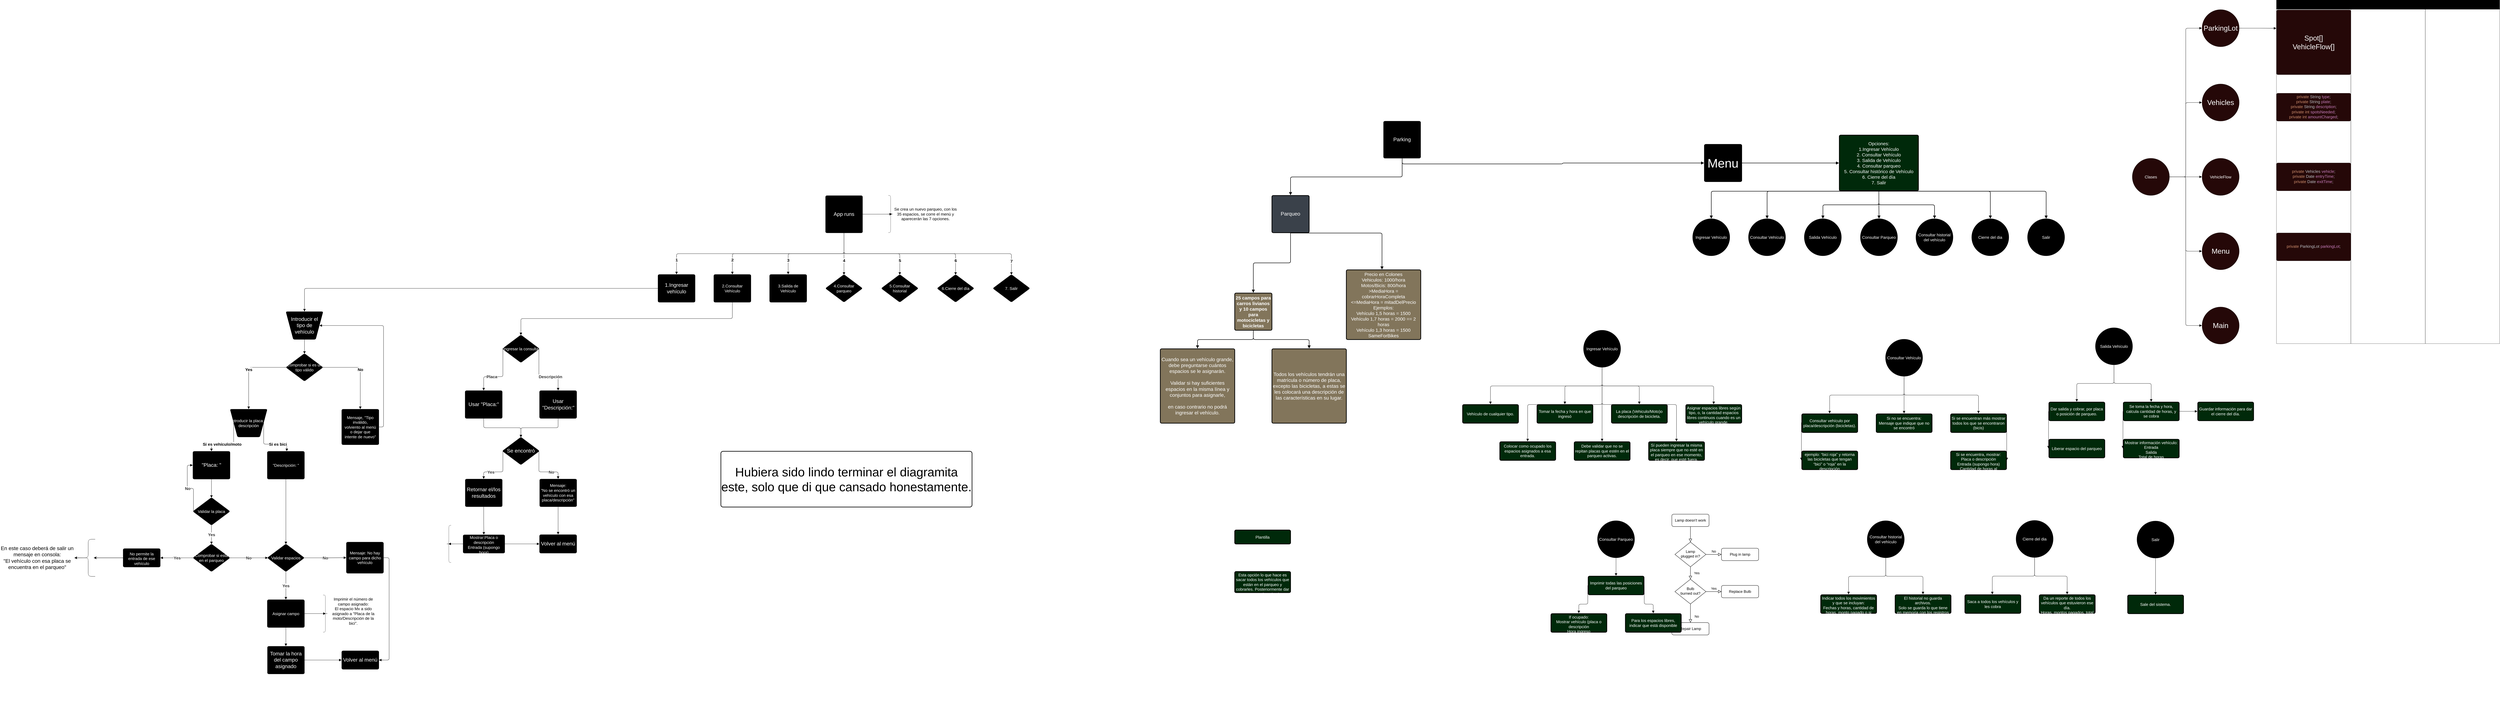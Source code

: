 <mxfile version="23.1.5" type="device">
  <diagram id="C5RBs43oDa-KdzZeNtuy" name="Page-1">
    <mxGraphModel dx="10181" dy="5618" grid="1" gridSize="10" guides="1" tooltips="1" connect="1" arrows="1" fold="1" page="1" pageScale="1" pageWidth="827" pageHeight="1169" math="0" shadow="0">
      <root>
        <mxCell id="WIyWlLk6GJQsqaUBKTNV-0" />
        <mxCell id="WIyWlLk6GJQsqaUBKTNV-1" parent="WIyWlLk6GJQsqaUBKTNV-0" />
        <mxCell id="WIyWlLk6GJQsqaUBKTNV-2" value="" style="rounded=0;html=1;jettySize=auto;orthogonalLoop=1;fontSize=11;endArrow=block;endFill=0;endSize=8;strokeWidth=1;shadow=0;labelBackgroundColor=none;edgeStyle=orthogonalEdgeStyle;" parent="WIyWlLk6GJQsqaUBKTNV-1" source="WIyWlLk6GJQsqaUBKTNV-3" target="WIyWlLk6GJQsqaUBKTNV-6" edge="1">
          <mxGeometry relative="1" as="geometry" />
        </mxCell>
        <mxCell id="WIyWlLk6GJQsqaUBKTNV-3" value="Lamp doesn&#39;t work" style="rounded=1;whiteSpace=wrap;html=1;fontSize=12;glass=0;strokeWidth=1;shadow=0;" parent="WIyWlLk6GJQsqaUBKTNV-1" vertex="1">
          <mxGeometry x="190" y="-390" width="120" height="40" as="geometry" />
        </mxCell>
        <mxCell id="WIyWlLk6GJQsqaUBKTNV-4" value="Yes" style="rounded=0;html=1;jettySize=auto;orthogonalLoop=1;fontSize=11;endArrow=block;endFill=0;endSize=8;strokeWidth=1;shadow=0;labelBackgroundColor=none;edgeStyle=orthogonalEdgeStyle;" parent="WIyWlLk6GJQsqaUBKTNV-1" source="WIyWlLk6GJQsqaUBKTNV-6" target="WIyWlLk6GJQsqaUBKTNV-10" edge="1">
          <mxGeometry y="20" relative="1" as="geometry">
            <mxPoint as="offset" />
          </mxGeometry>
        </mxCell>
        <mxCell id="WIyWlLk6GJQsqaUBKTNV-5" value="No" style="edgeStyle=orthogonalEdgeStyle;rounded=0;html=1;jettySize=auto;orthogonalLoop=1;fontSize=11;endArrow=block;endFill=0;endSize=8;strokeWidth=1;shadow=0;labelBackgroundColor=none;" parent="WIyWlLk6GJQsqaUBKTNV-1" source="WIyWlLk6GJQsqaUBKTNV-6" target="WIyWlLk6GJQsqaUBKTNV-7" edge="1">
          <mxGeometry y="10" relative="1" as="geometry">
            <mxPoint as="offset" />
          </mxGeometry>
        </mxCell>
        <mxCell id="WIyWlLk6GJQsqaUBKTNV-6" value="Lamp&lt;br&gt;plugged in?" style="rhombus;whiteSpace=wrap;html=1;shadow=0;fontFamily=Helvetica;fontSize=12;align=center;strokeWidth=1;spacing=6;spacingTop=-4;" parent="WIyWlLk6GJQsqaUBKTNV-1" vertex="1">
          <mxGeometry x="200" y="-300" width="100" height="80" as="geometry" />
        </mxCell>
        <mxCell id="WIyWlLk6GJQsqaUBKTNV-7" value="Plug in lamp" style="rounded=1;whiteSpace=wrap;html=1;fontSize=12;glass=0;strokeWidth=1;shadow=0;" parent="WIyWlLk6GJQsqaUBKTNV-1" vertex="1">
          <mxGeometry x="350" y="-280" width="120" height="40" as="geometry" />
        </mxCell>
        <mxCell id="WIyWlLk6GJQsqaUBKTNV-8" value="No" style="rounded=0;html=1;jettySize=auto;orthogonalLoop=1;fontSize=11;endArrow=block;endFill=0;endSize=8;strokeWidth=1;shadow=0;labelBackgroundColor=none;edgeStyle=orthogonalEdgeStyle;" parent="WIyWlLk6GJQsqaUBKTNV-1" source="WIyWlLk6GJQsqaUBKTNV-10" target="WIyWlLk6GJQsqaUBKTNV-11" edge="1">
          <mxGeometry x="0.333" y="20" relative="1" as="geometry">
            <mxPoint as="offset" />
          </mxGeometry>
        </mxCell>
        <mxCell id="WIyWlLk6GJQsqaUBKTNV-9" value="Yes" style="edgeStyle=orthogonalEdgeStyle;rounded=0;html=1;jettySize=auto;orthogonalLoop=1;fontSize=11;endArrow=block;endFill=0;endSize=8;strokeWidth=1;shadow=0;labelBackgroundColor=none;" parent="WIyWlLk6GJQsqaUBKTNV-1" source="WIyWlLk6GJQsqaUBKTNV-10" target="WIyWlLk6GJQsqaUBKTNV-12" edge="1">
          <mxGeometry y="10" relative="1" as="geometry">
            <mxPoint as="offset" />
          </mxGeometry>
        </mxCell>
        <mxCell id="WIyWlLk6GJQsqaUBKTNV-10" value="Bulb&lt;br&gt;burned out?" style="rhombus;whiteSpace=wrap;html=1;shadow=0;fontFamily=Helvetica;fontSize=12;align=center;strokeWidth=1;spacing=6;spacingTop=-4;" parent="WIyWlLk6GJQsqaUBKTNV-1" vertex="1">
          <mxGeometry x="200" y="-180" width="100" height="80" as="geometry" />
        </mxCell>
        <mxCell id="WIyWlLk6GJQsqaUBKTNV-11" value="Repair Lamp" style="rounded=1;whiteSpace=wrap;html=1;fontSize=12;glass=0;strokeWidth=1;shadow=0;" parent="WIyWlLk6GJQsqaUBKTNV-1" vertex="1">
          <mxGeometry x="190" y="-40" width="120" height="40" as="geometry" />
        </mxCell>
        <mxCell id="WIyWlLk6GJQsqaUBKTNV-12" value="Replace Bulb" style="rounded=1;whiteSpace=wrap;html=1;fontSize=12;glass=0;strokeWidth=1;shadow=0;" parent="WIyWlLk6GJQsqaUBKTNV-1" vertex="1">
          <mxGeometry x="350" y="-160" width="120" height="40" as="geometry" />
        </mxCell>
        <mxCell id="Rz6tWYdozI2A_UNbcyXa-0" value="" style="fillColor=none;strokeColor=none;pointerEvents=0;fontStyle=0;html=1;whiteSpace=wrap;container=1;collapsible=0;childLayout=stackLayout;resizeParent=1;dropTarget=0;fontSize=13;spacing=0;strokeOpacity=100;rounded=1;absoluteArcSize=1;arcSize=9;strokeWidth=NaN;" parent="WIyWlLk6GJQsqaUBKTNV-1" vertex="1">
          <mxGeometry x="2140" y="-2050" width="720" height="1109.375" as="geometry" />
        </mxCell>
        <mxCell id="Rz6tWYdozI2A_UNbcyXa-1" value="Atributos" style="swimlane;html=1;whiteSpace=wrap;connectable=0;fontStyle=0;startSize=30;dropTarget=0;rounded=0;spacing=0;strokeOpacity=100;fillColor=#unset;strokeWidth=NaN;container=1;pointerEvents=0;collapsible=0;recursiveResize=0;fontSize=16.7;" parent="Rz6tWYdozI2A_UNbcyXa-0" vertex="1">
          <mxGeometry width="240" height="1109.375" as="geometry" />
        </mxCell>
        <mxCell id="Rz6tWYdozI2A_UNbcyXa-2" value="Constructores" style="swimlane;html=1;whiteSpace=wrap;connectable=0;fontStyle=0;startSize=30;dropTarget=0;rounded=0;spacing=0;strokeOpacity=100;fillColor=#unset;strokeWidth=NaN;container=1;pointerEvents=0;collapsible=0;recursiveResize=0;fontSize=16.7;" parent="Rz6tWYdozI2A_UNbcyXa-0" vertex="1">
          <mxGeometry x="240" width="240" height="1109.375" as="geometry" />
        </mxCell>
        <mxCell id="Rz6tWYdozI2A_UNbcyXa-3" value="Métodos" style="swimlane;html=1;whiteSpace=wrap;connectable=0;fontStyle=0;startSize=30;dropTarget=0;rounded=0;spacing=0;strokeOpacity=100;fillColor=#unset;strokeWidth=NaN;container=1;pointerEvents=0;collapsible=0;recursiveResize=0;fontSize=16.7;" parent="Rz6tWYdozI2A_UNbcyXa-0" vertex="1">
          <mxGeometry x="480" width="240" height="1109.375" as="geometry" />
        </mxCell>
        <mxCell id="Rz6tWYdozI2A_UNbcyXa-4" value="Parking" style="html=1;overflow=block;blockSpacing=1;whiteSpace=wrap;fontSize=16.7;fontColor=#ffffff;spacing=9;strokeOpacity=100;fillOpacity=100;rounded=1;absoluteArcSize=1;arcSize=9;fillColor=#000000;strokeWidth=NaN;lucidId=Qqffs0oXA8Jd;" parent="WIyWlLk6GJQsqaUBKTNV-1" vertex="1">
          <mxGeometry x="-740" y="-1659" width="120" height="120" as="geometry" />
        </mxCell>
        <mxCell id="Rz6tWYdozI2A_UNbcyXa-5" value="Parqueo" style="html=1;overflow=block;blockSpacing=1;whiteSpace=wrap;fontSize=16.7;fontColor=#ffffff;spacing=3.8;strokeOpacity=100;fillOpacity=100;rounded=1;absoluteArcSize=1;arcSize=9;fillColor=#3a414a;strokeWidth=2.3;lucidId=~qffXnp1wD34;" parent="WIyWlLk6GJQsqaUBKTNV-1" vertex="1">
          <mxGeometry x="-1100" y="-1419" width="120" height="120" as="geometry" />
        </mxCell>
        <mxCell id="Rz6tWYdozI2A_UNbcyXa-6" value="Precio en Colones&#xa;Vehiculos: 1000/hora&#xa;Motos/Bicis: 800/hora&#xa;&amp;gt;MediaHora = cobrarHoraCompleta&#xa;&amp;lt;=MediaHora = mitadDelPrecio&#xa;Ejemplos:&#xa;Vehículo 1,5 horas = 1500&#xa;Vehículo 1,7 horas = 2000 == 2 horas&#xa;Vehículo 1,3 horas = 1500&#xa;SameForBikes" style="html=1;overflow=block;blockSpacing=1;whiteSpace=wrap;fontSize=15;fontColor=#ffffff;spacing=3.8;strokeOpacity=100;fillOpacity=100;rounded=1;absoluteArcSize=1;arcSize=9;fillColor=#82755b;strokeWidth=2.3;lucidId=~qffVHiHufif;" parent="WIyWlLk6GJQsqaUBKTNV-1" vertex="1">
          <mxGeometry x="-860" y="-1179" width="240" height="225" as="geometry" />
        </mxCell>
        <mxCell id="Rz6tWYdozI2A_UNbcyXa-7" value="25 campos para carros livianos y 10 campos para motocicletas y bicicletas" style="html=1;overflow=block;blockSpacing=1;whiteSpace=wrap;fontSize=15;fontColor=#ffffff;fontStyle=1;spacing=3.8;strokeOpacity=100;fillOpacity=100;rounded=1;absoluteArcSize=1;arcSize=9;fillColor=#82755b;strokeWidth=2.3;lucidId=~qffvQNnT4OK;" parent="WIyWlLk6GJQsqaUBKTNV-1" vertex="1">
          <mxGeometry x="-1220" y="-1104" width="120" height="120" as="geometry" />
        </mxCell>
        <mxCell id="Rz6tWYdozI2A_UNbcyXa-8" value="" style="html=1;jettySize=18;whiteSpace=wrap;fontSize=13;strokeOpacity=100;strokeWidth=1.5;rounded=1;arcSize=12;edgeStyle=orthogonalEdgeStyle;startArrow=none;endArrow=block;endFill=1;exitX=0.5;exitY=1.003;exitPerimeter=0;entryX=0.5;entryY=-0.009;entryPerimeter=0;lucidId=~qffE824bJip;" parent="WIyWlLk6GJQsqaUBKTNV-1" source="Rz6tWYdozI2A_UNbcyXa-4" target="Rz6tWYdozI2A_UNbcyXa-5" edge="1">
          <mxGeometry width="100" height="100" relative="1" as="geometry">
            <Array as="points" />
          </mxGeometry>
        </mxCell>
        <mxCell id="Rz6tWYdozI2A_UNbcyXa-9" value="" style="html=1;jettySize=18;whiteSpace=wrap;fontSize=13;strokeOpacity=100;strokeWidth=1.5;rounded=1;arcSize=12;edgeStyle=orthogonalEdgeStyle;startArrow=none;endArrow=block;endFill=1;exitX=0.5;exitY=1.009;exitPerimeter=0;entryX=0.5;entryY=-0.009;entryPerimeter=0;lucidId=~qffon1P7mNK;" parent="WIyWlLk6GJQsqaUBKTNV-1" source="Rz6tWYdozI2A_UNbcyXa-5" target="Rz6tWYdozI2A_UNbcyXa-7" edge="1">
          <mxGeometry width="100" height="100" relative="1" as="geometry">
            <Array as="points" />
          </mxGeometry>
        </mxCell>
        <mxCell id="Rz6tWYdozI2A_UNbcyXa-10" value="" style="html=1;jettySize=18;whiteSpace=wrap;fontSize=13;strokeOpacity=100;strokeWidth=1.5;rounded=1;arcSize=12;edgeStyle=orthogonalEdgeStyle;startArrow=none;endArrow=block;endFill=1;exitX=0.5;exitY=1.009;exitPerimeter=0;entryX=0.479;entryY=-0.005;entryPerimeter=0;lucidId=~qffaT0WT8ke;" parent="WIyWlLk6GJQsqaUBKTNV-1" source="Rz6tWYdozI2A_UNbcyXa-5" target="Rz6tWYdozI2A_UNbcyXa-6" edge="1">
          <mxGeometry width="100" height="100" relative="1" as="geometry">
            <Array as="points" />
          </mxGeometry>
        </mxCell>
        <mxCell id="Rz6tWYdozI2A_UNbcyXa-11" value="" style="html=1;jettySize=18;whiteSpace=wrap;fontSize=13;strokeOpacity=100;strokeWidth=1.5;rounded=1;arcSize=12;edgeStyle=orthogonalEdgeStyle;startArrow=none;endArrow=block;endFill=1;exitX=0.5;exitY=1.009;exitPerimeter=0;entryX=0.5;entryY=-0.005;entryPerimeter=0;lucidId=~qffATqVjWJR;" parent="WIyWlLk6GJQsqaUBKTNV-1" source="Rz6tWYdozI2A_UNbcyXa-7" target="Rz6tWYdozI2A_UNbcyXa-12" edge="1">
          <mxGeometry width="100" height="100" relative="1" as="geometry">
            <Array as="points" />
          </mxGeometry>
        </mxCell>
        <mxCell id="Rz6tWYdozI2A_UNbcyXa-12" value="Cuando sea un vehículo grande, &#xa;debe preguntarse cuántos espacios se le asignarán.&#xa;&#xa;Validar si hay suficientes espacios en la misma línea y conjuntos para asignarle, &#xa;&#xa;en caso contrario no podrá ingresar el vehículo." style="html=1;overflow=block;blockSpacing=1;whiteSpace=wrap;fontSize=16;fontColor=#ffffff;spacing=3.8;strokeOpacity=100;fillOpacity=100;rounded=1;absoluteArcSize=1;arcSize=9;fillColor=#82755b;strokeWidth=2.3;lucidId=~qffxSJFVqzh;" parent="WIyWlLk6GJQsqaUBKTNV-1" vertex="1">
          <mxGeometry x="-1460" y="-924" width="240" height="240" as="geometry" />
        </mxCell>
        <mxCell id="Rz6tWYdozI2A_UNbcyXa-13" value="Todos los vehículos tendrán una matrícula o número de placa, &#xa;excepto las bicicletas, a estas se les colocará una descripción de las características en su lugar." style="html=1;overflow=block;blockSpacing=1;whiteSpace=wrap;fontSize=16;fontColor=#ffffff;spacing=3.8;strokeOpacity=100;fillOpacity=100;rounded=1;absoluteArcSize=1;arcSize=9;fillColor=#82755b;strokeWidth=2.3;lucidId=~qfflI3yxo8T;" parent="WIyWlLk6GJQsqaUBKTNV-1" vertex="1">
          <mxGeometry x="-1100" y="-924" width="240" height="240" as="geometry" />
        </mxCell>
        <mxCell id="Rz6tWYdozI2A_UNbcyXa-14" value="" style="html=1;jettySize=18;whiteSpace=wrap;fontSize=13;strokeOpacity=100;strokeWidth=1.5;rounded=1;arcSize=12;edgeStyle=orthogonalEdgeStyle;startArrow=none;endArrow=block;endFill=1;exitX=0.5;exitY=1.009;exitPerimeter=0;entryX=0.5;entryY=-0.005;entryPerimeter=0;lucidId=~qffc2YGUmTT;" parent="WIyWlLk6GJQsqaUBKTNV-1" source="Rz6tWYdozI2A_UNbcyXa-7" target="Rz6tWYdozI2A_UNbcyXa-13" edge="1">
          <mxGeometry width="100" height="100" relative="1" as="geometry">
            <Array as="points" />
          </mxGeometry>
        </mxCell>
        <mxCell id="Rz6tWYdozI2A_UNbcyXa-15" value="Menu" style="html=1;overflow=block;blockSpacing=1;whiteSpace=wrap;fontSize=40;fontColor=#ffffff;spacing=3.8;strokeOpacity=100;fillOpacity=100;rounded=1;absoluteArcSize=1;arcSize=9;fillColor=#000000;strokeWidth=2.3;lucidId=MuffIuVUoRTC;" parent="WIyWlLk6GJQsqaUBKTNV-1" vertex="1">
          <mxGeometry x="295" y="-1584" width="120" height="120" as="geometry" />
        </mxCell>
        <mxCell id="Rz6tWYdozI2A_UNbcyXa-16" value="Opciones:&#xa;1.Ingresar Vehículo &#xa;2. Consultar Vehículo &#xa;3. Salida de Vehículo &#xa;4. Consultar parqueo &#xa;5. Consultar histórico de Vehículo &#xa;6. Cierre del día&#xa;7. Salir" style="html=1;overflow=block;blockSpacing=1;whiteSpace=wrap;fontSize=15;fontColor=#ffffff;spacing=3.8;strokeOpacity=100;fillOpacity=100;rounded=1;absoluteArcSize=1;arcSize=9;fillColor=#00290a;strokeWidth=2.3;lucidId=Muff-PO3aqx.;" parent="WIyWlLk6GJQsqaUBKTNV-1" vertex="1">
          <mxGeometry x="730" y="-1614" width="255" height="180" as="geometry" />
        </mxCell>
        <mxCell id="Rz6tWYdozI2A_UNbcyXa-17" value="" style="html=1;jettySize=18;whiteSpace=wrap;fontSize=13;strokeOpacity=100;strokeWidth=1.5;rounded=1;arcSize=12;edgeStyle=orthogonalEdgeStyle;startArrow=none;endArrow=block;endFill=1;exitX=1.009;exitY=0.5;exitPerimeter=0;entryX=-0.004;entryY=0.5;entryPerimeter=0;lucidId=MuffGXQJBnxe;" parent="WIyWlLk6GJQsqaUBKTNV-1" source="Rz6tWYdozI2A_UNbcyXa-15" target="Rz6tWYdozI2A_UNbcyXa-16" edge="1">
          <mxGeometry width="100" height="100" relative="1" as="geometry">
            <Array as="points" />
          </mxGeometry>
        </mxCell>
        <mxCell id="Rz6tWYdozI2A_UNbcyXa-18" value="" style="html=1;jettySize=18;whiteSpace=wrap;fontSize=13;strokeOpacity=100;strokeWidth=1.5;rounded=1;arcSize=12;edgeStyle=orthogonalEdgeStyle;startArrow=none;endArrow=block;endFill=1;exitX=0.5;exitY=1.006;exitPerimeter=0;entryX=0.5;entryY=-0.003;entryPerimeter=0;lucidId=MuffhvEZFrs3;" parent="WIyWlLk6GJQsqaUBKTNV-1" source="Rz6tWYdozI2A_UNbcyXa-16" target="Rz6tWYdozI2A_UNbcyXa-43" edge="1">
          <mxGeometry width="100" height="100" relative="1" as="geometry">
            <Array as="points" />
          </mxGeometry>
        </mxCell>
        <mxCell id="Rz6tWYdozI2A_UNbcyXa-19" value="" style="html=1;jettySize=18;whiteSpace=wrap;fontSize=13;strokeOpacity=100;strokeWidth=1.5;rounded=1;arcSize=12;edgeStyle=orthogonalEdgeStyle;startArrow=none;endArrow=block;endFill=1;exitX=0.5;exitY=1.003;exitPerimeter=0;entryX=-0.009;entryY=0.5;entryPerimeter=0;lucidId=Muff_yXMzOYm;" parent="WIyWlLk6GJQsqaUBKTNV-1" source="Rz6tWYdozI2A_UNbcyXa-4" target="Rz6tWYdozI2A_UNbcyXa-15" edge="1">
          <mxGeometry width="100" height="100" relative="1" as="geometry">
            <Array as="points" />
          </mxGeometry>
        </mxCell>
        <mxCell id="Rz6tWYdozI2A_UNbcyXa-20" value="" style="html=1;jettySize=18;whiteSpace=wrap;fontSize=13;strokeOpacity=100;strokeWidth=1.5;rounded=1;arcSize=12;edgeStyle=orthogonalEdgeStyle;startArrow=none;endArrow=block;endFill=1;exitX=0.5;exitY=1.006;exitPerimeter=0;entryX=0.5;entryY=-0.003;entryPerimeter=0;lucidId=Muff0r9n4Ul_;" parent="WIyWlLk6GJQsqaUBKTNV-1" source="Rz6tWYdozI2A_UNbcyXa-16" target="Rz6tWYdozI2A_UNbcyXa-55" edge="1">
          <mxGeometry width="100" height="100" relative="1" as="geometry">
            <Array as="points" />
          </mxGeometry>
        </mxCell>
        <mxCell id="Rz6tWYdozI2A_UNbcyXa-21" value="" style="html=1;jettySize=18;whiteSpace=wrap;fontSize=13;strokeOpacity=100;strokeWidth=1.5;rounded=1;arcSize=12;edgeStyle=orthogonalEdgeStyle;startArrow=none;endArrow=block;endFill=1;exitX=0.5;exitY=1.006;exitPerimeter=0;entryX=0.5;entryY=-0.003;entryPerimeter=0;lucidId=MuffG71QY8tL;" parent="WIyWlLk6GJQsqaUBKTNV-1" source="Rz6tWYdozI2A_UNbcyXa-16" target="Rz6tWYdozI2A_UNbcyXa-67" edge="1">
          <mxGeometry width="100" height="100" relative="1" as="geometry">
            <Array as="points" />
          </mxGeometry>
        </mxCell>
        <mxCell id="Rz6tWYdozI2A_UNbcyXa-22" value="" style="html=1;jettySize=18;whiteSpace=wrap;fontSize=13;strokeOpacity=100;strokeWidth=1.5;rounded=1;arcSize=12;edgeStyle=orthogonalEdgeStyle;startArrow=none;endArrow=block;endFill=1;exitX=0.5;exitY=1.006;exitPerimeter=0;entryX=0.5;entryY=-0.003;entryPerimeter=0;lucidId=Muff_2783Duj;" parent="WIyWlLk6GJQsqaUBKTNV-1" source="Rz6tWYdozI2A_UNbcyXa-16" target="Rz6tWYdozI2A_UNbcyXa-76" edge="1">
          <mxGeometry width="100" height="100" relative="1" as="geometry">
            <Array as="points" />
          </mxGeometry>
        </mxCell>
        <mxCell id="Rz6tWYdozI2A_UNbcyXa-23" value="" style="html=1;jettySize=18;whiteSpace=wrap;fontSize=13;strokeOpacity=100;strokeWidth=1.5;rounded=1;arcSize=12;edgeStyle=orthogonalEdgeStyle;startArrow=none;endArrow=block;endFill=1;exitX=0.5;exitY=1.006;exitPerimeter=0;entryX=0.5;entryY=-0.003;entryPerimeter=0;lucidId=Muffior6BZyr;" parent="WIyWlLk6GJQsqaUBKTNV-1" source="Rz6tWYdozI2A_UNbcyXa-16" target="Rz6tWYdozI2A_UNbcyXa-82" edge="1">
          <mxGeometry width="100" height="100" relative="1" as="geometry">
            <Array as="points" />
          </mxGeometry>
        </mxCell>
        <mxCell id="Rz6tWYdozI2A_UNbcyXa-24" value="" style="html=1;jettySize=18;whiteSpace=wrap;fontSize=13;strokeOpacity=100;strokeWidth=1.5;rounded=1;arcSize=12;edgeStyle=orthogonalEdgeStyle;startArrow=none;endArrow=block;endFill=1;exitX=0.5;exitY=1.006;exitPerimeter=0;entryX=0.5;entryY=-0.003;entryPerimeter=0;lucidId=MuffGXbkXBv-;" parent="WIyWlLk6GJQsqaUBKTNV-1" source="Rz6tWYdozI2A_UNbcyXa-16" target="Rz6tWYdozI2A_UNbcyXa-26" edge="1">
          <mxGeometry width="100" height="100" relative="1" as="geometry">
            <Array as="points" />
          </mxGeometry>
        </mxCell>
        <mxCell id="Rz6tWYdozI2A_UNbcyXa-25" value="" style="html=1;jettySize=18;whiteSpace=wrap;fontSize=13;strokeOpacity=100;strokeWidth=1.5;rounded=1;arcSize=12;edgeStyle=orthogonalEdgeStyle;startArrow=none;endArrow=block;endFill=1;exitX=0.5;exitY=1.006;exitPerimeter=0;entryX=0.5;entryY=-0.003;entryPerimeter=0;lucidId=Muffo7ELz~1Y;" parent="WIyWlLk6GJQsqaUBKTNV-1" source="Rz6tWYdozI2A_UNbcyXa-16" target="Rz6tWYdozI2A_UNbcyXa-88" edge="1">
          <mxGeometry width="100" height="100" relative="1" as="geometry">
            <Array as="points" />
          </mxGeometry>
        </mxCell>
        <mxCell id="Rz6tWYdozI2A_UNbcyXa-26" value="Ingresar Vehículo" style="html=1;overflow=block;blockSpacing=1;whiteSpace=wrap;ellipse;fontSize=13;fontColor=#ffffff;spacing=3.8;verticalAlign=middle;strokeOpacity=100;fillOpacity=100;rounded=1;absoluteArcSize=1;arcSize=9;fillColor=#000000;strokeWidth=NaN;lucidId=.Dffa5nA~k27;" parent="WIyWlLk6GJQsqaUBKTNV-1" vertex="1">
          <mxGeometry x="257" y="-1344" width="120" height="120" as="geometry" />
        </mxCell>
        <mxCell id="Rz6tWYdozI2A_UNbcyXa-27" value="Ingresar Vehículo" style="html=1;overflow=block;blockSpacing=1;whiteSpace=wrap;ellipse;fontSize=13;fontColor=#ffffff;spacing=3.8;verticalAlign=middle;strokeOpacity=100;fillOpacity=100;rounded=1;absoluteArcSize=1;arcSize=9;fillColor=#000000;strokeWidth=NaN;lucidId=IFffKBc2bHPW;" parent="WIyWlLk6GJQsqaUBKTNV-1" vertex="1">
          <mxGeometry x="-95" y="-984" width="120" height="120" as="geometry" />
        </mxCell>
        <mxCell id="Rz6tWYdozI2A_UNbcyXa-28" value="Vehículo de cualquier tipo." style="html=1;overflow=block;blockSpacing=1;whiteSpace=wrap;fontSize=13;fontColor=#ffffff;spacing=3.8;verticalAlign=middle;strokeOpacity=100;fillOpacity=100;rounded=1;absoluteArcSize=1;arcSize=9;fillColor=#00290a;strokeWidth=2.3;lucidId=-Iff3dilui5g;" parent="WIyWlLk6GJQsqaUBKTNV-1" vertex="1">
          <mxGeometry x="-485" y="-744" width="180" height="60" as="geometry" />
        </mxCell>
        <mxCell id="Rz6tWYdozI2A_UNbcyXa-29" value="Tomar la fecha y hora en que ingresó" style="html=1;overflow=block;blockSpacing=1;whiteSpace=wrap;fontSize=13;fontColor=#ffffff;spacing=3.8;verticalAlign=middle;strokeOpacity=100;fillOpacity=100;rounded=1;absoluteArcSize=1;arcSize=9;fillColor=#00290a;strokeWidth=2.3;lucidId=GJffZIGeOyxN;" parent="WIyWlLk6GJQsqaUBKTNV-1" vertex="1">
          <mxGeometry x="-245" y="-744" width="180" height="60" as="geometry" />
        </mxCell>
        <mxCell id="Rz6tWYdozI2A_UNbcyXa-30" value="La placa (Vehiculo/Moto)o descripción de bicicleta. " style="html=1;overflow=block;blockSpacing=1;whiteSpace=wrap;fontSize=13;fontColor=#ffffff;spacing=3.8;verticalAlign=middle;strokeOpacity=100;fillOpacity=100;rounded=1;absoluteArcSize=1;arcSize=9;fillColor=#00290a;strokeWidth=2.3;lucidId=9Jffkhm65NWV;" parent="WIyWlLk6GJQsqaUBKTNV-1" vertex="1">
          <mxGeometry x="-5" y="-744" width="180" height="60" as="geometry" />
        </mxCell>
        <mxCell id="Rz6tWYdozI2A_UNbcyXa-31" value="Plantilla" style="html=1;overflow=block;blockSpacing=1;whiteSpace=wrap;fontSize=13;fontColor=#ffffff;spacing=3.8;verticalAlign=middle;strokeOpacity=100;fillOpacity=100;rounded=1;absoluteArcSize=1;arcSize=9;fillColor=#00290a;strokeWidth=2.3;lucidId=ZKffe.5ZL1Lq;" parent="WIyWlLk6GJQsqaUBKTNV-1" vertex="1">
          <mxGeometry x="-1220" y="-339" width="180" height="45" as="geometry" />
        </mxCell>
        <mxCell id="Rz6tWYdozI2A_UNbcyXa-32" value="Asignar espacios libres según tipo, o, la cantidad espacios libres continuos cuando es un vehículo grande." style="html=1;overflow=block;blockSpacing=1;whiteSpace=wrap;fontSize=13;fontColor=#ffffff;spacing=3.8;verticalAlign=middle;strokeOpacity=100;fillOpacity=100;rounded=1;absoluteArcSize=1;arcSize=9;fillColor=#00290a;strokeWidth=2.3;lucidId=1KffxFzL-qOX;" parent="WIyWlLk6GJQsqaUBKTNV-1" vertex="1">
          <mxGeometry x="235" y="-744" width="180" height="60" as="geometry" />
        </mxCell>
        <mxCell id="Rz6tWYdozI2A_UNbcyXa-33" value="Colocar como ocupado los espacios asignados a esa entrada. " style="html=1;overflow=block;blockSpacing=1;whiteSpace=wrap;fontSize=13;fontColor=#ffffff;spacing=3.8;verticalAlign=middle;strokeOpacity=100;fillOpacity=100;rounded=1;absoluteArcSize=1;arcSize=9;fillColor=#00290a;strokeWidth=2.3;lucidId=WLff2xl~ulmp;" parent="WIyWlLk6GJQsqaUBKTNV-1" vertex="1">
          <mxGeometry x="-365" y="-624" width="180" height="60" as="geometry" />
        </mxCell>
        <mxCell id="Rz6tWYdozI2A_UNbcyXa-34" value="Debe validar que no se repitan placas que estén en el parqueo activas. " style="html=1;overflow=block;blockSpacing=1;whiteSpace=wrap;fontSize=13;fontColor=#ffffff;spacing=3.8;verticalAlign=middle;strokeOpacity=100;fillOpacity=100;rounded=1;absoluteArcSize=1;arcSize=9;fillColor=#00290a;strokeWidth=2.3;lucidId=1LffVJPzJ.3a;" parent="WIyWlLk6GJQsqaUBKTNV-1" vertex="1">
          <mxGeometry x="-125" y="-624" width="180" height="60" as="geometry" />
        </mxCell>
        <mxCell id="Rz6tWYdozI2A_UNbcyXa-35" value="Sí pueden ingresar la misma placa siempre que no esté en el parqueo en ese momento, es decir, que esté fuera." style="html=1;overflow=block;blockSpacing=1;whiteSpace=wrap;fontSize=13;fontColor=#ffffff;spacing=3.8;verticalAlign=middle;strokeOpacity=100;fillOpacity=100;rounded=1;absoluteArcSize=1;arcSize=9;fillColor=#00290a;strokeWidth=2.3;lucidId=7LffWVX5d1eT;" parent="WIyWlLk6GJQsqaUBKTNV-1" vertex="1">
          <mxGeometry x="115" y="-624" width="180" height="60" as="geometry" />
        </mxCell>
        <mxCell id="Rz6tWYdozI2A_UNbcyXa-36" value="" style="html=1;jettySize=18;whiteSpace=wrap;fontSize=13;strokeOpacity=100;strokeWidth=0.8;rounded=1;arcSize=12;edgeStyle=orthogonalEdgeStyle;startArrow=none;endArrow=block;endFill=1;exitX=0.5;exitY=1.003;exitPerimeter=0;entryX=0.5;entryY=-0.019;entryPerimeter=0;lucidId=3MffViPo8mDE;" parent="WIyWlLk6GJQsqaUBKTNV-1" source="Rz6tWYdozI2A_UNbcyXa-27" target="Rz6tWYdozI2A_UNbcyXa-34" edge="1">
          <mxGeometry width="100" height="100" relative="1" as="geometry">
            <Array as="points" />
          </mxGeometry>
        </mxCell>
        <mxCell id="Rz6tWYdozI2A_UNbcyXa-37" value="" style="html=1;jettySize=18;whiteSpace=wrap;fontSize=13;strokeOpacity=100;strokeWidth=0.8;rounded=1;arcSize=12;edgeStyle=orthogonalEdgeStyle;startArrow=none;endArrow=block;endFill=1;exitX=0.5;exitY=1.003;exitPerimeter=0;entryX=0.5;entryY=-0.019;entryPerimeter=0;lucidId=8MffNKRgQv.R;" parent="WIyWlLk6GJQsqaUBKTNV-1" source="Rz6tWYdozI2A_UNbcyXa-27" target="Rz6tWYdozI2A_UNbcyXa-33" edge="1">
          <mxGeometry width="100" height="100" relative="1" as="geometry">
            <Array as="points" />
          </mxGeometry>
        </mxCell>
        <mxCell id="Rz6tWYdozI2A_UNbcyXa-38" value="" style="html=1;jettySize=18;whiteSpace=wrap;fontSize=13;strokeOpacity=100;strokeWidth=0.8;rounded=1;arcSize=12;edgeStyle=orthogonalEdgeStyle;startArrow=none;endArrow=block;endFill=1;exitX=0.5;exitY=1.003;exitPerimeter=0;entryX=0.5;entryY=-0.019;entryPerimeter=0;lucidId=hNffOrLXIWQF;" parent="WIyWlLk6GJQsqaUBKTNV-1" source="Rz6tWYdozI2A_UNbcyXa-27" target="Rz6tWYdozI2A_UNbcyXa-29" edge="1">
          <mxGeometry width="100" height="100" relative="1" as="geometry">
            <Array as="points" />
          </mxGeometry>
        </mxCell>
        <mxCell id="Rz6tWYdozI2A_UNbcyXa-39" value="" style="html=1;jettySize=18;whiteSpace=wrap;fontSize=13;strokeOpacity=100;strokeWidth=0.8;rounded=1;arcSize=12;edgeStyle=orthogonalEdgeStyle;startArrow=none;endArrow=block;endFill=1;exitX=0.5;exitY=1.003;exitPerimeter=0;entryX=0.5;entryY=-0.019;entryPerimeter=0;lucidId=jNffBBMbhjEZ;" parent="WIyWlLk6GJQsqaUBKTNV-1" source="Rz6tWYdozI2A_UNbcyXa-27" target="Rz6tWYdozI2A_UNbcyXa-28" edge="1">
          <mxGeometry width="100" height="100" relative="1" as="geometry">
            <Array as="points" />
          </mxGeometry>
        </mxCell>
        <mxCell id="Rz6tWYdozI2A_UNbcyXa-40" value="" style="html=1;jettySize=18;whiteSpace=wrap;fontSize=13;strokeOpacity=100;strokeWidth=0.8;rounded=1;arcSize=12;edgeStyle=orthogonalEdgeStyle;startArrow=none;endArrow=block;endFill=1;exitX=0.5;exitY=1.003;exitPerimeter=0;entryX=0.5;entryY=-0.019;entryPerimeter=0;lucidId=lNffIGtfuXKP;" parent="WIyWlLk6GJQsqaUBKTNV-1" source="Rz6tWYdozI2A_UNbcyXa-27" target="Rz6tWYdozI2A_UNbcyXa-30" edge="1">
          <mxGeometry width="100" height="100" relative="1" as="geometry">
            <Array as="points" />
          </mxGeometry>
        </mxCell>
        <mxCell id="Rz6tWYdozI2A_UNbcyXa-41" value="" style="html=1;jettySize=18;whiteSpace=wrap;fontSize=13;strokeOpacity=100;strokeWidth=0.8;rounded=1;arcSize=12;edgeStyle=orthogonalEdgeStyle;startArrow=none;endArrow=block;endFill=1;exitX=0.5;exitY=1.003;exitPerimeter=0;entryX=0.5;entryY=-0.019;entryPerimeter=0;lucidId=pNffXyypSDcM;" parent="WIyWlLk6GJQsqaUBKTNV-1" source="Rz6tWYdozI2A_UNbcyXa-27" target="Rz6tWYdozI2A_UNbcyXa-32" edge="1">
          <mxGeometry width="100" height="100" relative="1" as="geometry">
            <Array as="points" />
          </mxGeometry>
        </mxCell>
        <mxCell id="Rz6tWYdozI2A_UNbcyXa-42" value="" style="html=1;jettySize=18;whiteSpace=wrap;fontSize=13;strokeOpacity=100;strokeWidth=0.8;rounded=1;arcSize=12;edgeStyle=orthogonalEdgeStyle;startArrow=none;endArrow=block;endFill=1;exitX=0.5;exitY=1.003;exitPerimeter=0;entryX=0.5;entryY=-0.019;entryPerimeter=0;lucidId=sNffIanLJLPT;" parent="WIyWlLk6GJQsqaUBKTNV-1" source="Rz6tWYdozI2A_UNbcyXa-27" target="Rz6tWYdozI2A_UNbcyXa-35" edge="1">
          <mxGeometry width="100" height="100" relative="1" as="geometry">
            <Array as="points" />
          </mxGeometry>
        </mxCell>
        <mxCell id="Rz6tWYdozI2A_UNbcyXa-43" value="Consultar Vehículo" style="html=1;overflow=block;blockSpacing=1;whiteSpace=wrap;ellipse;fontSize=13;fontColor=#ffffff;spacing=3.8;verticalAlign=middle;strokeOpacity=100;fillOpacity=100;rounded=1;absoluteArcSize=1;arcSize=9;fillColor=#000000;strokeWidth=NaN;lucidId=yPffilUa9zCL;" parent="WIyWlLk6GJQsqaUBKTNV-1" vertex="1">
          <mxGeometry x="437" y="-1344" width="120" height="120" as="geometry" />
        </mxCell>
        <mxCell id="Rz6tWYdozI2A_UNbcyXa-44" value="Consultar Vehículo" style="html=1;overflow=block;blockSpacing=1;whiteSpace=wrap;ellipse;fontSize=13;fontColor=#ffffff;spacing=3.8;verticalAlign=middle;strokeOpacity=100;fillOpacity=100;rounded=1;absoluteArcSize=1;arcSize=9;fillColor=#000000;strokeWidth=NaN;lucidId=SPffvS8RabMo;" parent="WIyWlLk6GJQsqaUBKTNV-1" vertex="1">
          <mxGeometry x="879" y="-955" width="120" height="120" as="geometry" />
        </mxCell>
        <mxCell id="Rz6tWYdozI2A_UNbcyXa-45" value="Consultar vehículo por placa/descripción (bicicletas)." style="html=1;overflow=block;blockSpacing=1;whiteSpace=wrap;fontSize=13;fontColor=#ffffff;spacing=3.8;verticalAlign=middle;strokeOpacity=100;fillOpacity=100;rounded=1;absoluteArcSize=1;arcSize=9;fillColor=#00290a;strokeWidth=2.3;lucidId=WPffXZRvS3Gl;" parent="WIyWlLk6GJQsqaUBKTNV-1" vertex="1">
          <mxGeometry x="609" y="-714" width="180" height="60" as="geometry" />
        </mxCell>
        <mxCell id="Rz6tWYdozI2A_UNbcyXa-46" value="Esta opción lo que hace es sacar todos los vehículos que están en el parqueo y cobrarles. Posteriormente dar un reporte de todos los vehículos que estuvieron ese día, las horas y montos pagados y un total de lo cobrado en el día" style="html=1;overflow=block;blockSpacing=1;whiteSpace=wrap;fontSize=13;fontColor=#ffffff;spacing=3.8;strokeOpacity=100;fillOpacity=100;rounded=1;absoluteArcSize=1;arcSize=9;fillColor=#00290a;strokeWidth=2.3;lucidId=l5xfUrYte4je;" parent="WIyWlLk6GJQsqaUBKTNV-1" vertex="1">
          <mxGeometry x="-1220" y="-205" width="180" height="68" as="geometry" />
        </mxCell>
        <mxCell id="Rz6tWYdozI2A_UNbcyXa-47" value="ejemplo: “bici roja” y retorna las bicicletas que tengan “bici” o “roja” en la descripción" style="html=1;overflow=block;blockSpacing=1;whiteSpace=wrap;fontSize=13;fontColor=#ffffff;spacing=3.8;verticalAlign=middle;strokeOpacity=100;fillOpacity=100;rounded=1;absoluteArcSize=1;arcSize=9;fillColor=#00290a;strokeWidth=2.3;lucidId=N8xf25ve-pA.;" parent="WIyWlLk6GJQsqaUBKTNV-1" vertex="1">
          <mxGeometry x="609" y="-594" width="180" height="60" as="geometry" />
        </mxCell>
        <mxCell id="Rz6tWYdozI2A_UNbcyXa-48" value="" style="html=1;jettySize=18;whiteSpace=wrap;fontSize=13;strokeOpacity=100;strokeWidth=0.8;rounded=1;arcSize=12;edgeStyle=orthogonalEdgeStyle;startArrow=none;endArrow=block;endFill=1;exitX=-0.006;exitY=0.469;exitPerimeter=0;entryX=-0.006;entryY=0.5;entryPerimeter=0;lucidId=38xf~_FG_GYW;" parent="WIyWlLk6GJQsqaUBKTNV-1" source="Rz6tWYdozI2A_UNbcyXa-45" target="Rz6tWYdozI2A_UNbcyXa-47" edge="1">
          <mxGeometry width="100" height="100" relative="1" as="geometry">
            <Array as="points" />
          </mxGeometry>
        </mxCell>
        <mxCell id="Rz6tWYdozI2A_UNbcyXa-49" value="" style="html=1;jettySize=18;whiteSpace=wrap;fontSize=13;strokeOpacity=100;strokeWidth=0.8;rounded=1;arcSize=12;edgeStyle=orthogonalEdgeStyle;startArrow=none;endArrow=block;endFill=1;exitX=0.5;exitY=1.003;exitPerimeter=0;entryX=0.5;entryY=-0.019;entryPerimeter=0;lucidId=h9xfeBkyCWoy;" parent="WIyWlLk6GJQsqaUBKTNV-1" source="Rz6tWYdozI2A_UNbcyXa-44" target="Rz6tWYdozI2A_UNbcyXa-45" edge="1">
          <mxGeometry width="100" height="100" relative="1" as="geometry">
            <Array as="points" />
          </mxGeometry>
        </mxCell>
        <mxCell id="Rz6tWYdozI2A_UNbcyXa-50" value="Si se encuentra, mostrar:&#xa;Placa o descripción&#xa;Entrada (supongo hora)&#xa;Cantidad de horas al momento&#xa;Monto hasta el momento" style="html=1;overflow=block;blockSpacing=1;whiteSpace=wrap;fontSize=13;fontColor=#ffffff;spacing=3.8;verticalAlign=middle;strokeOpacity=100;fillOpacity=100;rounded=1;absoluteArcSize=1;arcSize=9;fillColor=#00290a;strokeWidth=2.3;lucidId=m9xf7tihkbfQ;" parent="WIyWlLk6GJQsqaUBKTNV-1" vertex="1">
          <mxGeometry x="1089" y="-594" width="180" height="60" as="geometry" />
        </mxCell>
        <mxCell id="Rz6tWYdozI2A_UNbcyXa-51" value="Si no se encuentra:&#xa;Mensaje que indique que no se encontró" style="html=1;overflow=block;blockSpacing=1;whiteSpace=wrap;fontSize=13;fontColor=#ffffff;spacing=3.8;verticalAlign=middle;strokeOpacity=100;fillOpacity=100;rounded=1;absoluteArcSize=1;arcSize=9;fillColor=#00290a;strokeWidth=2.3;lucidId=B-xfuvdRWvk-;" parent="WIyWlLk6GJQsqaUBKTNV-1" vertex="1">
          <mxGeometry x="849" y="-714" width="180" height="60" as="geometry" />
        </mxCell>
        <mxCell id="Rz6tWYdozI2A_UNbcyXa-52" value="Si se encuentran más mostrar todos los que se encontraron (bicis)" style="html=1;overflow=block;blockSpacing=1;whiteSpace=wrap;fontSize=13;fontColor=#ffffff;spacing=3.8;verticalAlign=middle;strokeOpacity=100;fillOpacity=100;rounded=1;absoluteArcSize=1;arcSize=9;fillColor=#00290a;strokeWidth=2.3;lucidId=b_xf4BnH_BDB;" parent="WIyWlLk6GJQsqaUBKTNV-1" vertex="1">
          <mxGeometry x="1089" y="-714" width="180" height="60" as="geometry" />
        </mxCell>
        <mxCell id="Rz6tWYdozI2A_UNbcyXa-53" value="" style="html=1;jettySize=18;whiteSpace=wrap;fontSize=13;strokeOpacity=100;strokeWidth=0.8;rounded=1;arcSize=12;edgeStyle=orthogonalEdgeStyle;startArrow=none;endArrow=block;endFill=1;exitX=0.5;exitY=1.003;exitPerimeter=0;entryX=0.5;entryY=-0.019;entryPerimeter=0;lucidId=7_xfLFJq4g_9;" parent="WIyWlLk6GJQsqaUBKTNV-1" source="Rz6tWYdozI2A_UNbcyXa-44" target="Rz6tWYdozI2A_UNbcyXa-51" edge="1">
          <mxGeometry width="100" height="100" relative="1" as="geometry">
            <Array as="points" />
          </mxGeometry>
        </mxCell>
        <mxCell id="Rz6tWYdozI2A_UNbcyXa-54" value="" style="html=1;jettySize=18;whiteSpace=wrap;fontSize=13;strokeOpacity=100;strokeWidth=0.8;rounded=1;arcSize=12;edgeStyle=orthogonalEdgeStyle;startArrow=none;endArrow=block;endFill=1;exitX=0.5;exitY=1.003;exitPerimeter=0;entryX=0.5;entryY=-0.019;entryPerimeter=0;lucidId=-_xfaqBOlpB2;" parent="WIyWlLk6GJQsqaUBKTNV-1" source="Rz6tWYdozI2A_UNbcyXa-44" target="Rz6tWYdozI2A_UNbcyXa-52" edge="1">
          <mxGeometry width="100" height="100" relative="1" as="geometry">
            <Array as="points" />
          </mxGeometry>
        </mxCell>
        <mxCell id="Rz6tWYdozI2A_UNbcyXa-55" value="Salida Vehículo" style="html=1;overflow=block;blockSpacing=1;whiteSpace=wrap;ellipse;fontSize=13;fontColor=#ffffff;spacing=3.8;verticalAlign=middle;strokeOpacity=100;fillOpacity=100;rounded=1;absoluteArcSize=1;arcSize=9;fillColor=#000000;strokeWidth=NaN;lucidId=K.xfrDMr.--u;" parent="WIyWlLk6GJQsqaUBKTNV-1" vertex="1">
          <mxGeometry x="617" y="-1344" width="120" height="120" as="geometry" />
        </mxCell>
        <mxCell id="Rz6tWYdozI2A_UNbcyXa-56" value="Salida Vehículo" style="html=1;overflow=block;blockSpacing=1;whiteSpace=wrap;ellipse;fontSize=13;fontColor=#ffffff;spacing=3.8;verticalAlign=middle;strokeOpacity=100;fillOpacity=100;rounded=1;absoluteArcSize=1;arcSize=9;fillColor=#000000;strokeWidth=NaN;lucidId=uayfkK6z-aOP;" parent="WIyWlLk6GJQsqaUBKTNV-1" vertex="1">
          <mxGeometry x="1556" y="-992" width="120" height="120" as="geometry" />
        </mxCell>
        <mxCell id="Rz6tWYdozI2A_UNbcyXa-57" value="Dar salida y cobrar, por placa o posición de parqueo." style="html=1;overflow=block;blockSpacing=1;whiteSpace=wrap;fontSize=13;fontColor=#ffffff;spacing=3.8;verticalAlign=middle;strokeOpacity=100;fillOpacity=100;rounded=1;absoluteArcSize=1;arcSize=9;fillColor=#00290a;strokeWidth=2.3;lucidId=zayf66wBBkCX;" parent="WIyWlLk6GJQsqaUBKTNV-1" vertex="1">
          <mxGeometry x="1406" y="-752" width="180" height="60" as="geometry" />
        </mxCell>
        <mxCell id="Rz6tWYdozI2A_UNbcyXa-58" value="Se toma la fecha y hora, calcula cantidad de horas, y se cobra" style="html=1;overflow=block;blockSpacing=1;whiteSpace=wrap;fontSize=13;fontColor=#ffffff;spacing=3.8;verticalAlign=middle;strokeOpacity=100;fillOpacity=100;rounded=1;absoluteArcSize=1;arcSize=9;fillColor=#00290a;strokeWidth=2.3;lucidId=Sbyf80_aokpc;" parent="WIyWlLk6GJQsqaUBKTNV-1" vertex="1">
          <mxGeometry x="1646" y="-752" width="180" height="60" as="geometry" />
        </mxCell>
        <mxCell id="Rz6tWYdozI2A_UNbcyXa-59" value="Mostrar información vehículo:&#xa;Entrada&#xa;Salida&#xa;Total de horas&#xa;Tarifa por horas&#xa;Monto a pagar" style="html=1;overflow=block;blockSpacing=1;whiteSpace=wrap;fontSize=13;fontColor=#ffffff;spacing=3.8;verticalAlign=middle;strokeOpacity=100;fillOpacity=100;rounded=1;absoluteArcSize=1;arcSize=9;fillColor=#00290a;strokeWidth=2.3;lucidId=-eyfM0S7-zmK;" parent="WIyWlLk6GJQsqaUBKTNV-1" vertex="1">
          <mxGeometry x="1646" y="-632" width="180" height="60" as="geometry" />
        </mxCell>
        <mxCell id="Rz6tWYdozI2A_UNbcyXa-60" value="Guardar información para dar el cierre del día." style="html=1;overflow=block;blockSpacing=1;whiteSpace=wrap;fontSize=13;fontColor=#ffffff;spacing=3.8;verticalAlign=middle;strokeOpacity=100;fillOpacity=100;rounded=1;absoluteArcSize=1;arcSize=9;fillColor=#00290a;strokeWidth=2.3;lucidId=ogyfejIfjNOh;" parent="WIyWlLk6GJQsqaUBKTNV-1" vertex="1">
          <mxGeometry x="1886" y="-752" width="180" height="60" as="geometry" />
        </mxCell>
        <mxCell id="Rz6tWYdozI2A_UNbcyXa-61" value="Liberar espacio del parqueo" style="html=1;overflow=block;blockSpacing=1;whiteSpace=wrap;fontSize=13;fontColor=#ffffff;spacing=3.8;verticalAlign=middle;strokeOpacity=100;fillOpacity=100;rounded=1;absoluteArcSize=1;arcSize=9;fillColor=#00290a;strokeWidth=2.3;lucidId=MgyfnrdoFesd;" parent="WIyWlLk6GJQsqaUBKTNV-1" vertex="1">
          <mxGeometry x="1406" y="-632" width="180" height="60" as="geometry" />
        </mxCell>
        <mxCell id="Rz6tWYdozI2A_UNbcyXa-62" value="" style="html=1;jettySize=18;whiteSpace=wrap;fontSize=13;strokeOpacity=100;strokeWidth=0.8;rounded=1;arcSize=12;edgeStyle=orthogonalEdgeStyle;startArrow=none;endArrow=block;endFill=1;exitX=0.5;exitY=1.003;exitPerimeter=0;entryX=0.5;entryY=-0.019;entryPerimeter=0;lucidId=vhyfGILfmPu4;" parent="WIyWlLk6GJQsqaUBKTNV-1" source="Rz6tWYdozI2A_UNbcyXa-56" target="Rz6tWYdozI2A_UNbcyXa-57" edge="1">
          <mxGeometry width="100" height="100" relative="1" as="geometry">
            <Array as="points" />
          </mxGeometry>
        </mxCell>
        <mxCell id="Rz6tWYdozI2A_UNbcyXa-63" value="" style="html=1;jettySize=18;whiteSpace=wrap;fontSize=13;strokeOpacity=100;strokeWidth=0.8;rounded=1;arcSize=12;edgeStyle=orthogonalEdgeStyle;startArrow=none;endArrow=block;endFill=1;exitX=-0.006;exitY=0.5;exitPerimeter=0;entryX=-0.006;entryY=0.5;entryPerimeter=0;lucidId=zhyfbHHhBfeP;" parent="WIyWlLk6GJQsqaUBKTNV-1" source="Rz6tWYdozI2A_UNbcyXa-57" target="Rz6tWYdozI2A_UNbcyXa-61" edge="1">
          <mxGeometry width="100" height="100" relative="1" as="geometry">
            <Array as="points" />
          </mxGeometry>
        </mxCell>
        <mxCell id="Rz6tWYdozI2A_UNbcyXa-64" value="" style="html=1;jettySize=18;whiteSpace=wrap;fontSize=13;strokeOpacity=100;strokeWidth=0.8;rounded=1;arcSize=12;edgeStyle=orthogonalEdgeStyle;startArrow=none;endArrow=block;endFill=1;exitX=0.5;exitY=1.003;exitPerimeter=0;entryX=0.5;entryY=-0.019;entryPerimeter=0;lucidId=ThyfjM5PvPLw;" parent="WIyWlLk6GJQsqaUBKTNV-1" source="Rz6tWYdozI2A_UNbcyXa-56" target="Rz6tWYdozI2A_UNbcyXa-58" edge="1">
          <mxGeometry width="100" height="100" relative="1" as="geometry">
            <Array as="points" />
          </mxGeometry>
        </mxCell>
        <mxCell id="Rz6tWYdozI2A_UNbcyXa-65" value="" style="html=1;jettySize=18;whiteSpace=wrap;fontSize=13;strokeOpacity=100;strokeWidth=0.8;rounded=1;arcSize=12;edgeStyle=orthogonalEdgeStyle;startArrow=none;endArrow=block;endFill=1;exitX=-0.006;exitY=0.5;exitPerimeter=0;entryX=-0.006;entryY=0.5;entryPerimeter=0;lucidId=XhyfCC6qQmvG;" parent="WIyWlLk6GJQsqaUBKTNV-1" source="Rz6tWYdozI2A_UNbcyXa-58" target="Rz6tWYdozI2A_UNbcyXa-59" edge="1">
          <mxGeometry width="100" height="100" relative="1" as="geometry">
            <Array as="points" />
          </mxGeometry>
        </mxCell>
        <mxCell id="Rz6tWYdozI2A_UNbcyXa-66" value="" style="html=1;jettySize=18;whiteSpace=wrap;fontSize=13;strokeOpacity=100;strokeWidth=0.8;rounded=1;arcSize=12;edgeStyle=orthogonalEdgeStyle;startArrow=none;endArrow=block;endFill=1;exitX=1.006;exitY=0.5;exitPerimeter=0;entryX=-0.006;entryY=0.5;entryPerimeter=0;lucidId=0hyfnguJBs.E;" parent="WIyWlLk6GJQsqaUBKTNV-1" source="Rz6tWYdozI2A_UNbcyXa-58" target="Rz6tWYdozI2A_UNbcyXa-60" edge="1">
          <mxGeometry width="100" height="100" relative="1" as="geometry">
            <Array as="points" />
          </mxGeometry>
        </mxCell>
        <mxCell id="Rz6tWYdozI2A_UNbcyXa-67" value="Consultar Parqueo" style="html=1;overflow=block;blockSpacing=1;whiteSpace=wrap;ellipse;fontSize=13;fontColor=#ffffff;spacing=3.8;verticalAlign=middle;strokeOpacity=100;fillOpacity=100;rounded=1;absoluteArcSize=1;arcSize=9;fillColor=#000000;strokeWidth=NaN;lucidId=ziyfEhcb~OpV;" parent="WIyWlLk6GJQsqaUBKTNV-1" vertex="1">
          <mxGeometry x="798" y="-1344" width="120" height="120" as="geometry" />
        </mxCell>
        <mxCell id="Rz6tWYdozI2A_UNbcyXa-68" value="" style="html=1;jettySize=18;whiteSpace=wrap;fontSize=13;strokeOpacity=100;strokeWidth=0.8;rounded=1;arcSize=12;edgeStyle=orthogonalEdgeStyle;startArrow=none;endArrow=block;endFill=1;exitX=1.006;exitY=0.5;exitPerimeter=0;entryX=1.006;entryY=0.5;entryPerimeter=0;lucidId=wjyfT~aI915p;" parent="WIyWlLk6GJQsqaUBKTNV-1" source="Rz6tWYdozI2A_UNbcyXa-52" target="Rz6tWYdozI2A_UNbcyXa-50" edge="1">
          <mxGeometry width="100" height="100" relative="1" as="geometry">
            <Array as="points" />
          </mxGeometry>
        </mxCell>
        <mxCell id="Rz6tWYdozI2A_UNbcyXa-69" value="Imprimir todas las posiciones del parqueo" style="html=1;overflow=block;blockSpacing=1;whiteSpace=wrap;fontSize=13;fontColor=#ffffff;spacing=3.8;verticalAlign=middle;strokeOpacity=100;fillOpacity=100;rounded=1;absoluteArcSize=1;arcSize=9;fillColor=#00290a;strokeWidth=2.3;lucidId=Xjyf.fPu6SQ9;" parent="WIyWlLk6GJQsqaUBKTNV-1" vertex="1">
          <mxGeometry x="-80" y="-190" width="180" height="60" as="geometry" />
        </mxCell>
        <mxCell id="Rz6tWYdozI2A_UNbcyXa-70" value="Consultar Parqueo" style="html=1;overflow=block;blockSpacing=1;whiteSpace=wrap;ellipse;fontSize=13;fontColor=#ffffff;spacing=3.8;verticalAlign=middle;strokeOpacity=100;fillOpacity=100;rounded=1;absoluteArcSize=1;arcSize=9;fillColor=#000000;strokeWidth=NaN;lucidId=mkyflRs21h1W;" parent="WIyWlLk6GJQsqaUBKTNV-1" vertex="1">
          <mxGeometry x="-50" y="-369" width="120" height="120" as="geometry" />
        </mxCell>
        <mxCell id="Rz6tWYdozI2A_UNbcyXa-71" value="If ocupado:&#xa;Mostrar vehículo (placa o descripción&#xa;Hora ingreso&#xa;Horas en el parqueo" style="html=1;overflow=block;blockSpacing=1;whiteSpace=wrap;fontSize=13;fontColor=#ffffff;spacing=3.8;verticalAlign=middle;strokeOpacity=100;fillOpacity=100;rounded=1;absoluteArcSize=1;arcSize=9;fillColor=#00290a;strokeWidth=2.3;lucidId=GlyfdhkIxqLC;" parent="WIyWlLk6GJQsqaUBKTNV-1" vertex="1">
          <mxGeometry x="-200" y="-69" width="180" height="60" as="geometry" />
        </mxCell>
        <mxCell id="Rz6tWYdozI2A_UNbcyXa-72" value="Para los espacios libres, indicar que está disponible" style="html=1;overflow=block;blockSpacing=1;whiteSpace=wrap;fontSize=13;fontColor=#ffffff;spacing=3.8;verticalAlign=middle;strokeOpacity=100;fillOpacity=100;rounded=1;absoluteArcSize=1;arcSize=9;fillColor=#00290a;strokeWidth=2.3;lucidId=VmyfYWs_vuOv;" parent="WIyWlLk6GJQsqaUBKTNV-1" vertex="1">
          <mxGeometry x="40" y="-69" width="180" height="60" as="geometry" />
        </mxCell>
        <mxCell id="Rz6tWYdozI2A_UNbcyXa-73" value="" style="html=1;jettySize=18;whiteSpace=wrap;fontSize=13;strokeOpacity=100;strokeWidth=0.8;rounded=1;arcSize=12;edgeStyle=orthogonalEdgeStyle;startArrow=none;endArrow=block;endFill=1;exitX=0.5;exitY=1.003;exitPerimeter=0;entryX=0.5;entryY=-0.019;entryPerimeter=0;lucidId=tnyftBYJOBBj;" parent="WIyWlLk6GJQsqaUBKTNV-1" source="Rz6tWYdozI2A_UNbcyXa-70" target="Rz6tWYdozI2A_UNbcyXa-69" edge="1">
          <mxGeometry width="100" height="100" relative="1" as="geometry">
            <Array as="points" />
          </mxGeometry>
        </mxCell>
        <mxCell id="Rz6tWYdozI2A_UNbcyXa-74" value="" style="html=1;jettySize=18;whiteSpace=wrap;fontSize=13;strokeOpacity=100;strokeWidth=0.8;rounded=1;arcSize=12;edgeStyle=orthogonalEdgeStyle;startArrow=none;endArrow=block;endFill=1;exitX=-0.006;exitY=0.5;exitPerimeter=0;entryX=0.5;entryY=-0.019;entryPerimeter=0;lucidId=Dnyfxq3JUVwt;" parent="WIyWlLk6GJQsqaUBKTNV-1" source="Rz6tWYdozI2A_UNbcyXa-69" target="Rz6tWYdozI2A_UNbcyXa-71" edge="1">
          <mxGeometry width="100" height="100" relative="1" as="geometry">
            <Array as="points" />
          </mxGeometry>
        </mxCell>
        <mxCell id="Rz6tWYdozI2A_UNbcyXa-75" value="" style="html=1;jettySize=18;whiteSpace=wrap;fontSize=13;strokeOpacity=100;strokeWidth=0.8;rounded=1;arcSize=12;edgeStyle=orthogonalEdgeStyle;startArrow=none;endArrow=block;endFill=1;exitX=1.006;exitY=0.5;exitPerimeter=0;entryX=0.5;entryY=-0.019;entryPerimeter=0;lucidId=Fnyfs~H2ww~3;" parent="WIyWlLk6GJQsqaUBKTNV-1" source="Rz6tWYdozI2A_UNbcyXa-69" target="Rz6tWYdozI2A_UNbcyXa-72" edge="1">
          <mxGeometry width="100" height="100" relative="1" as="geometry">
            <Array as="points" />
          </mxGeometry>
        </mxCell>
        <mxCell id="Rz6tWYdozI2A_UNbcyXa-76" value="Consultar historial del vehículo" style="html=1;overflow=block;blockSpacing=1;whiteSpace=wrap;ellipse;fontSize=13;fontColor=#ffffff;spacing=3.8;verticalAlign=middle;strokeOpacity=100;fillOpacity=100;rounded=1;absoluteArcSize=1;arcSize=9;fillColor=#000000;strokeWidth=NaN;lucidId=8nyfljyGMNoO;" parent="WIyWlLk6GJQsqaUBKTNV-1" vertex="1">
          <mxGeometry x="977" y="-1344" width="120" height="120" as="geometry" />
        </mxCell>
        <mxCell id="Rz6tWYdozI2A_UNbcyXa-77" value="Indicar todos los movimientos y que se incluyan:&#xa;Fechas y horas, cantidad de horas, monto pagado o si está en el parqueo." style="html=1;overflow=block;blockSpacing=1;whiteSpace=wrap;fontSize=13;fontColor=#ffffff;spacing=3.8;verticalAlign=middle;strokeOpacity=100;fillOpacity=100;rounded=1;absoluteArcSize=1;arcSize=9;fillColor=#00290a;strokeWidth=2.3;lucidId=xoyfjBJaceQR;" parent="WIyWlLk6GJQsqaUBKTNV-1" vertex="1">
          <mxGeometry x="670" y="-130" width="180" height="60" as="geometry" />
        </mxCell>
        <mxCell id="Rz6tWYdozI2A_UNbcyXa-78" value="Consultar historial del vehículo" style="html=1;overflow=block;blockSpacing=1;whiteSpace=wrap;ellipse;fontSize=13;fontColor=#ffffff;spacing=3.8;verticalAlign=middle;strokeOpacity=100;fillOpacity=100;rounded=1;absoluteArcSize=1;arcSize=9;fillColor=#000000;strokeWidth=NaN;lucidId=yoyfPyJcIfVb;" parent="WIyWlLk6GJQsqaUBKTNV-1" vertex="1">
          <mxGeometry x="820" y="-369" width="120" height="120" as="geometry" />
        </mxCell>
        <mxCell id="Rz6tWYdozI2A_UNbcyXa-79" value="El historial no guarda archivos.&#xa;Solo se guarda lo que tiene en memoria con los registros de esa placa.&#xa;Guardar en alguna estructura de datos entradas/salidas." style="html=1;overflow=block;blockSpacing=1;whiteSpace=wrap;fontSize=13;fontColor=#ffffff;spacing=3.8;verticalAlign=middle;strokeOpacity=100;fillOpacity=100;rounded=1;absoluteArcSize=1;arcSize=9;fillColor=#00290a;strokeWidth=2.3;lucidId=qxyf8wwxodJr;" parent="WIyWlLk6GJQsqaUBKTNV-1" vertex="1">
          <mxGeometry x="910" y="-130" width="180" height="60" as="geometry" />
        </mxCell>
        <mxCell id="Rz6tWYdozI2A_UNbcyXa-80" value="" style="html=1;jettySize=18;whiteSpace=wrap;fontSize=13;strokeOpacity=100;strokeWidth=0.8;rounded=1;arcSize=12;edgeStyle=orthogonalEdgeStyle;startArrow=none;endArrow=block;endFill=1;exitX=0.5;exitY=1.003;exitPerimeter=0;entryX=0.5;entryY=-0.019;entryPerimeter=0;lucidId=PCyfhw~6uhjD;" parent="WIyWlLk6GJQsqaUBKTNV-1" source="Rz6tWYdozI2A_UNbcyXa-78" target="Rz6tWYdozI2A_UNbcyXa-77" edge="1">
          <mxGeometry width="100" height="100" relative="1" as="geometry">
            <Array as="points" />
          </mxGeometry>
        </mxCell>
        <mxCell id="Rz6tWYdozI2A_UNbcyXa-81" value="" style="html=1;jettySize=18;whiteSpace=wrap;fontSize=13;strokeOpacity=100;strokeWidth=0.8;rounded=1;arcSize=12;edgeStyle=orthogonalEdgeStyle;startArrow=none;endArrow=block;endFill=1;exitX=0.5;exitY=1.003;exitPerimeter=0;entryX=0.5;entryY=-0.019;entryPerimeter=0;lucidId=VCyfbRirF~U-;" parent="WIyWlLk6GJQsqaUBKTNV-1" source="Rz6tWYdozI2A_UNbcyXa-78" target="Rz6tWYdozI2A_UNbcyXa-79" edge="1">
          <mxGeometry width="100" height="100" relative="1" as="geometry">
            <Array as="points" />
          </mxGeometry>
        </mxCell>
        <mxCell id="Rz6tWYdozI2A_UNbcyXa-82" value="Cierre del dia" style="html=1;overflow=block;blockSpacing=1;whiteSpace=wrap;ellipse;fontSize=13;fontColor=#ffffff;spacing=3.8;verticalAlign=middle;strokeOpacity=100;fillOpacity=100;rounded=1;absoluteArcSize=1;arcSize=9;fillColor=#000000;strokeWidth=NaN;lucidId=D0yfy7g9ur-5;" parent="WIyWlLk6GJQsqaUBKTNV-1" vertex="1">
          <mxGeometry x="1157" y="-1344" width="120" height="120" as="geometry" />
        </mxCell>
        <mxCell id="Rz6tWYdozI2A_UNbcyXa-83" value="Cierre del dia" style="html=1;overflow=block;blockSpacing=1;whiteSpace=wrap;ellipse;fontSize=13;fontColor=#ffffff;spacing=3.8;verticalAlign=middle;strokeOpacity=100;fillOpacity=100;rounded=1;absoluteArcSize=1;arcSize=9;fillColor=#000000;strokeWidth=NaN;lucidId=U0yfpN6~U5tX;" parent="WIyWlLk6GJQsqaUBKTNV-1" vertex="1">
          <mxGeometry x="1300" y="-370" width="120" height="120" as="geometry" />
        </mxCell>
        <mxCell id="Rz6tWYdozI2A_UNbcyXa-84" value="Saca a todos los vehículos y les cobra" style="html=1;overflow=block;blockSpacing=1;whiteSpace=wrap;fontSize=13;fontColor=#ffffff;spacing=3.8;verticalAlign=middle;strokeOpacity=100;fillOpacity=100;rounded=1;absoluteArcSize=1;arcSize=9;fillColor=#00290a;strokeWidth=2.3;lucidId=W0yfbK-nb7rr;" parent="WIyWlLk6GJQsqaUBKTNV-1" vertex="1">
          <mxGeometry x="1135" y="-130" width="180" height="60" as="geometry" />
        </mxCell>
        <mxCell id="Rz6tWYdozI2A_UNbcyXa-85" value="Da un reporte de todos los vehículos que estuvieron ese día.&#xa;Horas, montos pagados, total de lo cobrado ese día." style="html=1;overflow=block;blockSpacing=1;whiteSpace=wrap;fontSize=13;fontColor=#ffffff;spacing=3.8;verticalAlign=middle;strokeOpacity=100;fillOpacity=100;rounded=1;absoluteArcSize=1;arcSize=9;fillColor=#00290a;strokeWidth=2.3;lucidId=o1yf_DbydG5u;" parent="WIyWlLk6GJQsqaUBKTNV-1" vertex="1">
          <mxGeometry x="1375" y="-130" width="180" height="60" as="geometry" />
        </mxCell>
        <mxCell id="Rz6tWYdozI2A_UNbcyXa-86" value="" style="html=1;jettySize=18;whiteSpace=wrap;fontSize=13;strokeOpacity=100;strokeWidth=0.8;rounded=1;arcSize=12;edgeStyle=orthogonalEdgeStyle;startArrow=none;endArrow=block;endFill=1;exitX=0.5;exitY=1.003;exitPerimeter=0;entryX=0.492;entryY=-0.019;entryPerimeter=0;lucidId=e2yfbAL~omeE;" parent="WIyWlLk6GJQsqaUBKTNV-1" source="Rz6tWYdozI2A_UNbcyXa-83" target="Rz6tWYdozI2A_UNbcyXa-84" edge="1">
          <mxGeometry width="100" height="100" relative="1" as="geometry">
            <Array as="points" />
          </mxGeometry>
        </mxCell>
        <mxCell id="Rz6tWYdozI2A_UNbcyXa-87" value="" style="html=1;jettySize=18;whiteSpace=wrap;fontSize=13;strokeOpacity=100;strokeWidth=0.8;rounded=1;arcSize=12;edgeStyle=orthogonalEdgeStyle;startArrow=none;endArrow=block;endFill=1;exitX=0.5;exitY=1.003;exitPerimeter=0;entryX=0.5;entryY=-0.019;entryPerimeter=0;lucidId=j2yfPfHXAqlO;" parent="WIyWlLk6GJQsqaUBKTNV-1" source="Rz6tWYdozI2A_UNbcyXa-83" target="Rz6tWYdozI2A_UNbcyXa-85" edge="1">
          <mxGeometry width="100" height="100" relative="1" as="geometry">
            <Array as="points" />
          </mxGeometry>
        </mxCell>
        <mxCell id="Rz6tWYdozI2A_UNbcyXa-88" value="Salir" style="html=1;overflow=block;blockSpacing=1;whiteSpace=wrap;ellipse;fontSize=13;fontColor=#ffffff;spacing=3.8;verticalAlign=middle;strokeOpacity=100;fillOpacity=100;rounded=1;absoluteArcSize=1;arcSize=9;fillColor=#000000;strokeWidth=NaN;lucidId=Q2yf-YY70Kf4;" parent="WIyWlLk6GJQsqaUBKTNV-1" vertex="1">
          <mxGeometry x="1337" y="-1344" width="120" height="120" as="geometry" />
        </mxCell>
        <mxCell id="Rz6tWYdozI2A_UNbcyXa-89" value="Salir" style="html=1;overflow=block;blockSpacing=1;whiteSpace=wrap;ellipse;fontSize=13;fontColor=#ffffff;spacing=3.8;verticalAlign=middle;strokeOpacity=100;fillOpacity=100;rounded=1;absoluteArcSize=1;arcSize=9;fillColor=#000000;strokeWidth=NaN;lucidId=Y2yfKLZn56i1;" parent="WIyWlLk6GJQsqaUBKTNV-1" vertex="1">
          <mxGeometry x="1690" y="-368" width="120" height="120" as="geometry" />
        </mxCell>
        <mxCell id="Rz6tWYdozI2A_UNbcyXa-90" value="Sale del sistema." style="html=1;overflow=block;blockSpacing=1;whiteSpace=wrap;fontSize=13;fontColor=#ffffff;spacing=3.8;verticalAlign=middle;strokeOpacity=100;fillOpacity=100;rounded=1;absoluteArcSize=1;arcSize=9;fillColor=#00290a;strokeWidth=2.3;lucidId=32yf5MZ8cVas;" parent="WIyWlLk6GJQsqaUBKTNV-1" vertex="1">
          <mxGeometry x="1660" y="-129" width="180" height="60" as="geometry" />
        </mxCell>
        <mxCell id="Rz6tWYdozI2A_UNbcyXa-91" value="" style="html=1;jettySize=18;whiteSpace=wrap;fontSize=13;strokeOpacity=100;strokeWidth=0.8;rounded=1;arcSize=12;edgeStyle=orthogonalEdgeStyle;startArrow=none;endArrow=block;endFill=1;exitX=0.5;exitY=1.003;exitPerimeter=0;entryX=0.5;entryY=-0.019;entryPerimeter=0;lucidId=b3yf4GYpCKNp;" parent="WIyWlLk6GJQsqaUBKTNV-1" source="Rz6tWYdozI2A_UNbcyXa-89" target="Rz6tWYdozI2A_UNbcyXa-90" edge="1">
          <mxGeometry width="100" height="100" relative="1" as="geometry">
            <Array as="points" />
          </mxGeometry>
        </mxCell>
        <mxCell id="Rz6tWYdozI2A_UNbcyXa-92" value="Clases" style="html=1;overflow=block;blockSpacing=1;whiteSpace=wrap;ellipse;fontSize=13;fontColor=#ffffff;spacing=3.8;strokeOpacity=100;fillOpacity=100;rounded=1;absoluteArcSize=1;arcSize=9;fillColor=#250808;strokeWidth=NaN;lucidId=gizfvOg5nPUx;" parent="WIyWlLk6GJQsqaUBKTNV-1" vertex="1">
          <mxGeometry x="1675" y="-1539" width="120" height="120" as="geometry" />
        </mxCell>
        <mxCell id="Rz6tWYdozI2A_UNbcyXa-93" value="" style="html=1;jettySize=18;whiteSpace=wrap;fontSize=13;strokeOpacity=100;strokeWidth=0.8;rounded=1;arcSize=12;edgeStyle=orthogonalEdgeStyle;startArrow=none;endArrow=block;endFill=1;exitX=1.003;exitY=0.5;exitPerimeter=0;entryX=-0.003;entryY=0.5;entryPerimeter=0;lucidId=WlzfcEfTmQvX;" parent="WIyWlLk6GJQsqaUBKTNV-1" source="Rz6tWYdozI2A_UNbcyXa-92" target="Rz6tWYdozI2A_UNbcyXa-100" edge="1">
          <mxGeometry width="100" height="100" relative="1" as="geometry">
            <Array as="points" />
          </mxGeometry>
        </mxCell>
        <mxCell id="Rz6tWYdozI2A_UNbcyXa-94" value="" style="html=1;jettySize=18;whiteSpace=wrap;fontSize=13;strokeOpacity=100;strokeWidth=0.8;rounded=1;arcSize=12;edgeStyle=orthogonalEdgeStyle;startArrow=none;endArrow=block;endFill=1;exitX=1.003;exitY=0.5;exitPerimeter=0;entryX=-0.003;entryY=0.5;entryPerimeter=0;lucidId=ZlzfgBrOM4b1;" parent="WIyWlLk6GJQsqaUBKTNV-1" source="Rz6tWYdozI2A_UNbcyXa-92" target="Rz6tWYdozI2A_UNbcyXa-99" edge="1">
          <mxGeometry width="100" height="100" relative="1" as="geometry">
            <Array as="points" />
          </mxGeometry>
        </mxCell>
        <mxCell id="Rz6tWYdozI2A_UNbcyXa-95" value="" style="html=1;jettySize=18;whiteSpace=wrap;fontSize=13;strokeOpacity=100;strokeWidth=0.8;rounded=1;arcSize=12;edgeStyle=orthogonalEdgeStyle;startArrow=none;endArrow=block;endFill=1;exitX=1.003;exitY=0.5;exitPerimeter=0;entryX=-0.003;entryY=0.5;entryPerimeter=0;lucidId=3lzf.rNsemrZ;" parent="WIyWlLk6GJQsqaUBKTNV-1" source="Rz6tWYdozI2A_UNbcyXa-92" target="Rz6tWYdozI2A_UNbcyXa-98" edge="1">
          <mxGeometry width="100" height="100" relative="1" as="geometry">
            <Array as="points" />
          </mxGeometry>
        </mxCell>
        <mxCell id="Rz6tWYdozI2A_UNbcyXa-96" value="" style="html=1;jettySize=18;whiteSpace=wrap;fontSize=13;strokeOpacity=100;strokeWidth=0.8;rounded=1;arcSize=12;edgeStyle=orthogonalEdgeStyle;startArrow=none;endArrow=block;endFill=1;exitX=1.003;exitY=0.5;exitPerimeter=0;entryX=-0.003;entryY=0.5;entryPerimeter=0;lucidId=6lzf34CvSZgE;" parent="WIyWlLk6GJQsqaUBKTNV-1" source="Rz6tWYdozI2A_UNbcyXa-92" target="Rz6tWYdozI2A_UNbcyXa-101" edge="1">
          <mxGeometry width="100" height="100" relative="1" as="geometry">
            <Array as="points" />
          </mxGeometry>
        </mxCell>
        <mxCell id="Rz6tWYdozI2A_UNbcyXa-97" value="" style="html=1;jettySize=18;whiteSpace=wrap;fontSize=13;strokeOpacity=100;strokeWidth=0.8;rounded=1;arcSize=12;edgeStyle=orthogonalEdgeStyle;startArrow=none;endArrow=block;endFill=1;exitX=1.003;exitY=0.5;exitPerimeter=0;entryX=-0.003;entryY=0.5;entryPerimeter=0;lucidId=-lzfF-K808Ts;" parent="WIyWlLk6GJQsqaUBKTNV-1" source="Rz6tWYdozI2A_UNbcyXa-92" target="Rz6tWYdozI2A_UNbcyXa-102" edge="1">
          <mxGeometry width="100" height="100" relative="1" as="geometry">
            <Array as="points" />
          </mxGeometry>
        </mxCell>
        <mxCell id="Rz6tWYdozI2A_UNbcyXa-98" value="ParkingLot" style="html=1;overflow=block;blockSpacing=1;whiteSpace=wrap;ellipse;fontSize=23;fontColor=#ffffff;spacing=3.8;strokeOpacity=100;fillOpacity=100;rounded=1;absoluteArcSize=1;arcSize=9;fillColor=#250808;strokeWidth=NaN;lucidId=xmzfhw9W9_TN;" parent="WIyWlLk6GJQsqaUBKTNV-1" vertex="1">
          <mxGeometry x="1900" y="-2019" width="120" height="120" as="geometry" />
        </mxCell>
        <mxCell id="Rz6tWYdozI2A_UNbcyXa-99" value="Main" style="html=1;overflow=block;blockSpacing=1;whiteSpace=wrap;ellipse;fontSize=23.3;fontColor=#ffffff;spacing=3.8;strokeOpacity=100;fillOpacity=100;rounded=1;absoluteArcSize=1;arcSize=9;fillColor=#250808;strokeWidth=NaN;lucidId=enzfAsSnZ1Ub;" parent="WIyWlLk6GJQsqaUBKTNV-1" vertex="1">
          <mxGeometry x="1900" y="-1059" width="120" height="120" as="geometry" />
        </mxCell>
        <mxCell id="Rz6tWYdozI2A_UNbcyXa-100" value="Vehicles" style="html=1;overflow=block;blockSpacing=1;whiteSpace=wrap;ellipse;fontSize=23.3;fontColor=#ffffff;spacing=3.8;strokeOpacity=100;fillOpacity=100;rounded=1;absoluteArcSize=1;arcSize=9;fillColor=#250808;strokeWidth=NaN;lucidId=0nzfnHKFf5cn;" parent="WIyWlLk6GJQsqaUBKTNV-1" vertex="1">
          <mxGeometry x="1900" y="-1779" width="120" height="120" as="geometry" />
        </mxCell>
        <mxCell id="Rz6tWYdozI2A_UNbcyXa-101" value="Menu" style="html=1;overflow=block;blockSpacing=1;whiteSpace=wrap;ellipse;fontSize=23.3;fontColor=#ffffff;spacing=3.8;strokeOpacity=100;fillOpacity=100;rounded=1;absoluteArcSize=1;arcSize=9;fillColor=#250808;strokeWidth=NaN;lucidId=~nzfTBE-.SH1;" parent="WIyWlLk6GJQsqaUBKTNV-1" vertex="1">
          <mxGeometry x="1900" y="-1299" width="120" height="120" as="geometry" />
        </mxCell>
        <mxCell id="Rz6tWYdozI2A_UNbcyXa-102" value="VehicleFlow" style="html=1;overflow=block;blockSpacing=1;whiteSpace=wrap;ellipse;fontSize=13;fontColor=#ffffff;spacing=3.8;strokeOpacity=100;fillOpacity=100;rounded=1;absoluteArcSize=1;arcSize=9;fillColor=#250808;strokeWidth=NaN;lucidId=jozfl4BkYcpq;" parent="WIyWlLk6GJQsqaUBKTNV-1" vertex="1">
          <mxGeometry x="1900" y="-1539" width="120" height="120" as="geometry" />
        </mxCell>
        <mxCell id="Rz6tWYdozI2A_UNbcyXa-103" value="Spot[]&#xa;VehicleFlow[]" style="html=1;overflow=block;blockSpacing=1;whiteSpace=wrap;fontSize=23;fontColor=#ffffff;spacing=3.8;strokeOpacity=100;fillOpacity=100;rounded=1;absoluteArcSize=1;arcSize=9;fillColor=#250808;strokeWidth=NaN;lucidId=IyzfJqg4Dv-C;" parent="WIyWlLk6GJQsqaUBKTNV-1" vertex="1">
          <mxGeometry x="2140" y="-2018" width="240" height="209" as="geometry" />
        </mxCell>
        <mxCell id="Rz6tWYdozI2A_UNbcyXa-104" value="" style="html=1;jettySize=18;whiteSpace=wrap;fontSize=13;strokeOpacity=100;strokeWidth=0.8;rounded=1;arcSize=12;edgeStyle=orthogonalEdgeStyle;startArrow=none;endArrow=block;endFill=1;exitX=1.003;exitY=0.5;exitPerimeter=0;entryX=-0.002;entryY=0.284;entryPerimeter=0;lucidId=izzfX~vxeQar;" parent="WIyWlLk6GJQsqaUBKTNV-1" source="Rz6tWYdozI2A_UNbcyXa-98" target="Rz6tWYdozI2A_UNbcyXa-103" edge="1">
          <mxGeometry width="100" height="100" relative="1" as="geometry">
            <Array as="points" />
          </mxGeometry>
        </mxCell>
        <mxCell id="Rz6tWYdozI2A_UNbcyXa-105" value="App runs" style="html=1;overflow=block;blockSpacing=1;whiteSpace=wrap;fontSize=16.7;fontColor=#ffffff;spacing=3.8;strokeOpacity=0;fillOpacity=100;rounded=1;absoluteArcSize=1;arcSize=9;fillColor=#000000;strokeWidth=2.3;lucidId=M3Jf24sVI.t6;" parent="WIyWlLk6GJQsqaUBKTNV-1" vertex="1">
          <mxGeometry x="-2540" y="-1419" width="120" height="121" as="geometry" />
        </mxCell>
        <mxCell id="Rz6tWYdozI2A_UNbcyXa-106" value="" style="strokeColor=none;fillColor=none;whiteSpace=wrap;fontSize=13;fontColor=default;align=center;spacing=3.8;strokeOpacity=100;rounded=1;absoluteArcSize=1;arcSize=9;strokeWidth=NaN;html=1;" parent="WIyWlLk6GJQsqaUBKTNV-1" vertex="1">
          <mxGeometry x="-2337" y="-1419" width="225" height="120" as="geometry" />
        </mxCell>
        <mxCell id="Rz6tWYdozI2A_UNbcyXa-107" value="" style="shape=curlyBracket;rounded=1;flipH=1;whiteSpace=wrap;fontSize=13;fontColor=default;align=center;spacing=3.8;strokeOpacity=100;fillColor=#unset;strokeWidth=NaN;" parent="Rz6tWYdozI2A_UNbcyXa-106" vertex="1">
          <mxGeometry width="15" height="120" as="geometry" />
        </mxCell>
        <mxCell id="Rz6tWYdozI2A_UNbcyXa-108" value=" Se crea un nuevo parqueo, con los 35 espacios, se corre el menú y aparecerán las 7 opciones." style="strokeColor=none;fillColor=none;whiteSpace=wrap;fontSize=13;fontColor=default;align=center;spacing=3.8;strokeOpacity=100;rounded=1;absoluteArcSize=1;arcSize=9;strokeWidth=NaN;" parent="Rz6tWYdozI2A_UNbcyXa-106" vertex="1">
          <mxGeometry x="15" width="210" height="120" as="geometry" />
        </mxCell>
        <mxCell id="Rz6tWYdozI2A_UNbcyXa-109" value="2.Consultar Vehículo" style="html=1;overflow=block;blockSpacing=1;whiteSpace=wrap;fontSize=13;fontColor=#ffffff;spacing=3.8;strokeOpacity=100;fillOpacity=100;rounded=1;absoluteArcSize=1;arcSize=9;fillColor=#000000;strokeWidth=NaN;lucidId=g7JfC.Y8bF0C;" parent="WIyWlLk6GJQsqaUBKTNV-1" vertex="1">
          <mxGeometry x="-2900" y="-1164" width="120" height="90" as="geometry" />
        </mxCell>
        <mxCell id="Rz6tWYdozI2A_UNbcyXa-110" value="3.Salida de Vehículo " style="html=1;overflow=block;blockSpacing=1;whiteSpace=wrap;fontSize=13;fontColor=#ffffff;spacing=3.8;strokeOpacity=100;fillOpacity=100;rounded=1;absoluteArcSize=1;arcSize=9;fillColor=#000000;strokeWidth=NaN;lucidId=p7JfAeYHp0VU;" parent="WIyWlLk6GJQsqaUBKTNV-1" vertex="1">
          <mxGeometry x="-2720" y="-1164" width="120" height="90" as="geometry" />
        </mxCell>
        <mxCell id="Rz6tWYdozI2A_UNbcyXa-111" value="4.Consultar parqueo" style="html=1;overflow=block;blockSpacing=1;whiteSpace=wrap;rhombus;fontSize=13;fontColor=#ffffff;spacing=3.8;strokeOpacity=100;fillOpacity=100;rounded=1;absoluteArcSize=1;arcSize=9;fillColor=#000000;strokeWidth=NaN;lucidId=J7Jf8EjwR2QI;" parent="WIyWlLk6GJQsqaUBKTNV-1" vertex="1">
          <mxGeometry x="-2540" y="-1164" width="120" height="90" as="geometry" />
        </mxCell>
        <mxCell id="Rz6tWYdozI2A_UNbcyXa-112" value="5.Consultar historial" style="html=1;overflow=block;blockSpacing=1;whiteSpace=wrap;rhombus;fontSize=13;fontColor=#ffffff;spacing=3.8;strokeOpacity=100;fillOpacity=100;rounded=1;absoluteArcSize=1;arcSize=9;fillColor=#000000;strokeWidth=NaN;lucidId=87JfPVKNNKeq;" parent="WIyWlLk6GJQsqaUBKTNV-1" vertex="1">
          <mxGeometry x="-2360" y="-1164" width="120" height="90" as="geometry" />
        </mxCell>
        <mxCell id="Rz6tWYdozI2A_UNbcyXa-113" value="6.Cierre del día" style="html=1;overflow=block;blockSpacing=1;whiteSpace=wrap;rhombus;fontSize=13;fontColor=#ffffff;spacing=3.8;strokeOpacity=100;fillOpacity=100;rounded=1;absoluteArcSize=1;arcSize=9;fillColor=#000000;strokeWidth=NaN;lucidId=CmKfzqg_Lo_w;" parent="WIyWlLk6GJQsqaUBKTNV-1" vertex="1">
          <mxGeometry x="-2180" y="-1164" width="120" height="90" as="geometry" />
        </mxCell>
        <mxCell id="Rz6tWYdozI2A_UNbcyXa-114" value="7. Salir" style="html=1;overflow=block;blockSpacing=1;whiteSpace=wrap;rhombus;fontSize=13;fontColor=#ffffff;spacing=3.8;strokeOpacity=100;fillOpacity=100;rounded=1;absoluteArcSize=1;arcSize=9;fillColor=#000000;strokeWidth=NaN;lucidId=VmKff.ufwl50;" parent="WIyWlLk6GJQsqaUBKTNV-1" vertex="1">
          <mxGeometry x="-2000" y="-1164" width="120" height="90" as="geometry" />
        </mxCell>
        <mxCell id="Rz6tWYdozI2A_UNbcyXa-115" value="" style="html=1;jettySize=18;whiteSpace=wrap;fontSize=13;strokeOpacity=100;strokeWidth=0.8;rounded=1;arcSize=12;edgeStyle=orthogonalEdgeStyle;startArrow=none;endArrow=block;endFill=1;exitX=1;exitY=0.5;exitPerimeter=0;entryX=0.053;entryY=0.503;entryPerimeter=0;lucidId=WoKfZ.41_nZv;" parent="WIyWlLk6GJQsqaUBKTNV-1" source="Rz6tWYdozI2A_UNbcyXa-105" target="Rz6tWYdozI2A_UNbcyXa-106" edge="1">
          <mxGeometry width="100" height="100" relative="1" as="geometry">
            <Array as="points" />
          </mxGeometry>
        </mxCell>
        <mxCell id="Rz6tWYdozI2A_UNbcyXa-116" value="" style="html=1;jettySize=18;whiteSpace=wrap;fontSize=13;strokeOpacity=100;strokeWidth=0.8;rounded=1;arcSize=12;edgeStyle=orthogonalEdgeStyle;startArrow=none;endArrow=block;endFill=1;exitX=0.5;exitY=1;exitPerimeter=0;entryX=0.5;entryY=-0.004;entryPerimeter=0;lucidId=KpKfQ93.AcGe;" parent="WIyWlLk6GJQsqaUBKTNV-1" source="Rz6tWYdozI2A_UNbcyXa-105" target="Rz6tWYdozI2A_UNbcyXa-130" edge="1">
          <mxGeometry width="100" height="100" relative="1" as="geometry">
            <Array as="points" />
          </mxGeometry>
        </mxCell>
        <mxCell id="Rz6tWYdozI2A_UNbcyXa-117" value="1" style="text;html=1;resizable=0;labelBackgroundColor=default;align=center;verticalAlign=middle;fontStyle=1;fontColor=default;fontSize=13.3;" parent="Rz6tWYdozI2A_UNbcyXa-116" vertex="1">
          <mxGeometry x="0.861" relative="1" as="geometry" />
        </mxCell>
        <mxCell id="Rz6tWYdozI2A_UNbcyXa-118" value="" style="html=1;jettySize=18;whiteSpace=wrap;fontSize=13;strokeOpacity=100;strokeWidth=0.8;rounded=1;arcSize=12;edgeStyle=orthogonalEdgeStyle;startArrow=none;endArrow=block;endFill=1;exitX=0.5;exitY=1;exitPerimeter=0;entryX=0.5;entryY=-0.004;entryPerimeter=0;lucidId=XpKfTjNgfVVA;" parent="WIyWlLk6GJQsqaUBKTNV-1" source="Rz6tWYdozI2A_UNbcyXa-105" target="Rz6tWYdozI2A_UNbcyXa-109" edge="1">
          <mxGeometry width="100" height="100" relative="1" as="geometry">
            <Array as="points" />
          </mxGeometry>
        </mxCell>
        <mxCell id="Rz6tWYdozI2A_UNbcyXa-119" value="2" style="text;html=1;resizable=0;labelBackgroundColor=default;align=center;verticalAlign=middle;fontStyle=1;fontColor=default;fontSize=13.3;" parent="Rz6tWYdozI2A_UNbcyXa-118" vertex="1">
          <mxGeometry x="0.81" relative="1" as="geometry" />
        </mxCell>
        <mxCell id="Rz6tWYdozI2A_UNbcyXa-120" value="" style="html=1;jettySize=18;whiteSpace=wrap;fontSize=13;strokeOpacity=100;strokeWidth=0.8;rounded=1;arcSize=12;edgeStyle=orthogonalEdgeStyle;startArrow=none;endArrow=block;endFill=1;exitX=0.5;exitY=1;exitPerimeter=0;entryX=0.5;entryY=-0.004;entryPerimeter=0;lucidId=1pKfFnyby2Uh;" parent="WIyWlLk6GJQsqaUBKTNV-1" source="Rz6tWYdozI2A_UNbcyXa-105" target="Rz6tWYdozI2A_UNbcyXa-110" edge="1">
          <mxGeometry width="100" height="100" relative="1" as="geometry">
            <Array as="points" />
          </mxGeometry>
        </mxCell>
        <mxCell id="Rz6tWYdozI2A_UNbcyXa-121" value="3" style="text;html=1;resizable=0;labelBackgroundColor=default;align=center;verticalAlign=middle;fontStyle=1;fontColor=default;fontSize=13.3;" parent="Rz6tWYdozI2A_UNbcyXa-120" vertex="1">
          <mxGeometry x="0.709" relative="1" as="geometry" />
        </mxCell>
        <mxCell id="Rz6tWYdozI2A_UNbcyXa-122" value="" style="html=1;jettySize=18;whiteSpace=wrap;fontSize=13;strokeOpacity=100;strokeWidth=0.8;rounded=1;arcSize=12;edgeStyle=orthogonalEdgeStyle;startArrow=none;endArrow=block;endFill=1;exitX=0.5;exitY=1;exitPerimeter=0;entryX=0.5;entryY=0.012;entryPerimeter=0;lucidId=gqKfLcbbOz9F;" parent="WIyWlLk6GJQsqaUBKTNV-1" source="Rz6tWYdozI2A_UNbcyXa-105" target="Rz6tWYdozI2A_UNbcyXa-111" edge="1">
          <mxGeometry width="100" height="100" relative="1" as="geometry">
            <Array as="points" />
          </mxGeometry>
        </mxCell>
        <mxCell id="Rz6tWYdozI2A_UNbcyXa-123" value="4" style="text;html=1;resizable=0;labelBackgroundColor=default;align=center;verticalAlign=middle;fontStyle=1;fontColor=default;fontSize=13.3;" parent="Rz6tWYdozI2A_UNbcyXa-122" vertex="1">
          <mxGeometry x="0.318" relative="1" as="geometry" />
        </mxCell>
        <mxCell id="Rz6tWYdozI2A_UNbcyXa-124" value="" style="html=1;jettySize=18;whiteSpace=wrap;fontSize=13;strokeOpacity=100;strokeWidth=0.8;rounded=1;arcSize=12;edgeStyle=orthogonalEdgeStyle;startArrow=none;endArrow=block;endFill=1;exitX=0.5;exitY=1;exitPerimeter=0;entryX=0.5;entryY=0.012;entryPerimeter=0;lucidId=mqKfSX2Nte2v;" parent="WIyWlLk6GJQsqaUBKTNV-1" source="Rz6tWYdozI2A_UNbcyXa-105" target="Rz6tWYdozI2A_UNbcyXa-112" edge="1">
          <mxGeometry width="100" height="100" relative="1" as="geometry">
            <Array as="points" />
          </mxGeometry>
        </mxCell>
        <mxCell id="Rz6tWYdozI2A_UNbcyXa-125" value="5" style="text;html=1;resizable=0;labelBackgroundColor=default;align=center;verticalAlign=middle;fontStyle=1;fontColor=default;fontSize=13.3;" parent="Rz6tWYdozI2A_UNbcyXa-124" vertex="1">
          <mxGeometry x="0.707" relative="1" as="geometry" />
        </mxCell>
        <mxCell id="Rz6tWYdozI2A_UNbcyXa-126" value="" style="html=1;jettySize=18;whiteSpace=wrap;fontSize=13;strokeOpacity=100;strokeWidth=0.8;rounded=1;arcSize=12;edgeStyle=orthogonalEdgeStyle;startArrow=none;endArrow=block;endFill=1;exitX=0.5;exitY=1;exitPerimeter=0;entryX=0.5;entryY=0.012;entryPerimeter=0;lucidId=QqKfcJ3Cj_t0;" parent="WIyWlLk6GJQsqaUBKTNV-1" source="Rz6tWYdozI2A_UNbcyXa-105" target="Rz6tWYdozI2A_UNbcyXa-113" edge="1">
          <mxGeometry width="100" height="100" relative="1" as="geometry">
            <Array as="points" />
          </mxGeometry>
        </mxCell>
        <mxCell id="Rz6tWYdozI2A_UNbcyXa-127" value="6" style="text;html=1;resizable=0;labelBackgroundColor=default;align=center;verticalAlign=middle;fontStyle=1;fontColor=default;fontSize=13.3;" parent="Rz6tWYdozI2A_UNbcyXa-126" vertex="1">
          <mxGeometry x="0.813" relative="1" as="geometry" />
        </mxCell>
        <mxCell id="Rz6tWYdozI2A_UNbcyXa-128" value="" style="html=1;jettySize=18;whiteSpace=wrap;fontSize=13;strokeOpacity=100;strokeWidth=0.8;rounded=1;arcSize=12;edgeStyle=orthogonalEdgeStyle;startArrow=none;endArrow=block;endFill=1;exitX=0.5;exitY=1;exitPerimeter=0;entryX=0.5;entryY=0.012;entryPerimeter=0;lucidId=grKfHdo9HLmH;" parent="WIyWlLk6GJQsqaUBKTNV-1" source="Rz6tWYdozI2A_UNbcyXa-105" target="Rz6tWYdozI2A_UNbcyXa-114" edge="1">
          <mxGeometry width="100" height="100" relative="1" as="geometry">
            <Array as="points" />
          </mxGeometry>
        </mxCell>
        <mxCell id="Rz6tWYdozI2A_UNbcyXa-129" value="7" style="text;html=1;resizable=0;labelBackgroundColor=default;align=center;verticalAlign=middle;fontStyle=1;fontColor=default;fontSize=13.3;" parent="Rz6tWYdozI2A_UNbcyXa-128" vertex="1">
          <mxGeometry x="0.869" relative="1" as="geometry" />
        </mxCell>
        <mxCell id="Rz6tWYdozI2A_UNbcyXa-130" value="1.Ingresar vehículo" style="html=1;overflow=block;blockSpacing=1;whiteSpace=wrap;fontSize=16.7;fontColor=#ffffff;spacing=9;verticalAlign=middle;strokeOpacity=100;fillOpacity=100;rounded=1;absoluteArcSize=1;arcSize=9;fillColor=#000000;strokeWidth=NaN;lucidId=0uKfO1RpURHh;" parent="WIyWlLk6GJQsqaUBKTNV-1" vertex="1">
          <mxGeometry x="-3080" y="-1164" width="120" height="90" as="geometry" />
        </mxCell>
        <mxCell id="Rz6tWYdozI2A_UNbcyXa-131" value="" style="html=1;jettySize=18;whiteSpace=wrap;fontSize=13;strokeOpacity=100;strokeWidth=0.8;rounded=1;arcSize=12;edgeStyle=orthogonalEdgeStyle;startArrow=none;endArrow=block;endFill=1;exitX=-0.003;exitY=0.5;exitPerimeter=0;entryX=0.5;entryY=1.004;entryPerimeter=0;lucidId=tvKf0sL.NQ3e;" parent="WIyWlLk6GJQsqaUBKTNV-1" source="Rz6tWYdozI2A_UNbcyXa-130" target="Rz6tWYdozI2A_UNbcyXa-132" edge="1">
          <mxGeometry width="100" height="100" relative="1" as="geometry">
            <Array as="points" />
          </mxGeometry>
        </mxCell>
        <mxCell id="Rz6tWYdozI2A_UNbcyXa-132" value="Introducir el tipo de vehículo" style="html=1;overflow=block;blockSpacing=1;whiteSpace=wrap;shape=trapezoid;perimeter=trapezoidPerimeter;anchorPointDirection=0;flipV=1;fontSize=16.7;fontColor=#ffffff;spacing=3.8;strokeOpacity=100;fillOpacity=100;rounded=1;absoluteArcSize=1;arcSize=9;fillColor=#000000;strokeWidth=NaN;lucidId=CvKftpUXlqHk;" parent="WIyWlLk6GJQsqaUBKTNV-1" vertex="1">
          <mxGeometry x="-4280" y="-1044" width="120" height="90" as="geometry" />
        </mxCell>
        <mxCell id="Rz6tWYdozI2A_UNbcyXa-133" value="Comprobar si es un tipo válido" style="html=1;overflow=block;blockSpacing=1;whiteSpace=wrap;rhombus;fontSize=13;fontColor=#ffffff;spacing=3.8;strokeOpacity=100;fillOpacity=100;rounded=1;absoluteArcSize=1;arcSize=9;fillColor=#000000;strokeWidth=NaN;lucidId=_vKfczf1uZrq;" parent="WIyWlLk6GJQsqaUBKTNV-1" vertex="1">
          <mxGeometry x="-4280" y="-909" width="120" height="90" as="geometry" />
        </mxCell>
        <mxCell id="Rz6tWYdozI2A_UNbcyXa-134" value="" style="html=1;jettySize=18;whiteSpace=wrap;fontSize=13.3;fontColor=default;fontStyle=1;strokeOpacity=100;strokeWidth=0.8;rounded=1;arcSize=12;edgeStyle=orthogonalEdgeStyle;startArrow=none;endArrow=block;endFill=1;exitX=0.016;exitY=0.5;exitPerimeter=0;entryX=0.5;entryY=1.004;entryPerimeter=0;lucidId=ywKf8EUZL0VP;" parent="WIyWlLk6GJQsqaUBKTNV-1" source="Rz6tWYdozI2A_UNbcyXa-133" target="Rz6tWYdozI2A_UNbcyXa-140" edge="1">
          <mxGeometry width="100" height="100" relative="1" as="geometry">
            <Array as="points" />
          </mxGeometry>
        </mxCell>
        <mxCell id="Rz6tWYdozI2A_UNbcyXa-135" value="Yes" style="text;html=1;resizable=0;labelBackgroundColor=default;align=center;verticalAlign=middle;fontStyle=1;fontColor=default;fontSize=13.3;" parent="Rz6tWYdozI2A_UNbcyXa-134" vertex="1">
          <mxGeometry relative="1" as="geometry" />
        </mxCell>
        <mxCell id="Rz6tWYdozI2A_UNbcyXa-136" value="" style="html=1;jettySize=18;whiteSpace=wrap;fontSize=13;strokeOpacity=100;strokeWidth=0.8;rounded=1;arcSize=12;edgeStyle=orthogonalEdgeStyle;startArrow=none;endArrow=block;endFill=1;exitX=0.5;exitY=-0.004;exitPerimeter=0;entryX=0.5;entryY=0.012;entryPerimeter=0;lucidId=HwKfLWKhsF9p;" parent="WIyWlLk6GJQsqaUBKTNV-1" source="Rz6tWYdozI2A_UNbcyXa-132" target="Rz6tWYdozI2A_UNbcyXa-133" edge="1">
          <mxGeometry width="100" height="100" relative="1" as="geometry">
            <Array as="points" />
          </mxGeometry>
        </mxCell>
        <mxCell id="Rz6tWYdozI2A_UNbcyXa-137" value="" style="html=1;jettySize=18;whiteSpace=wrap;fontSize=13.3;fontColor=default;fontStyle=1;strokeOpacity=100;strokeWidth=0.8;rounded=1;arcSize=12;edgeStyle=orthogonalEdgeStyle;startArrow=none;endArrow=block;endFill=1;exitX=0.984;exitY=0.5;exitPerimeter=0;entryX=0.5;entryY=-0.003;entryPerimeter=0;lucidId=dzKfI2t6zRom;" parent="WIyWlLk6GJQsqaUBKTNV-1" source="Rz6tWYdozI2A_UNbcyXa-133" target="Rz6tWYdozI2A_UNbcyXa-139" edge="1">
          <mxGeometry width="100" height="100" relative="1" as="geometry">
            <Array as="points" />
          </mxGeometry>
        </mxCell>
        <mxCell id="Rz6tWYdozI2A_UNbcyXa-138" value="No" style="text;html=1;resizable=0;labelBackgroundColor=default;align=center;verticalAlign=middle;fontStyle=1;fontColor=default;fontSize=13.3;" parent="Rz6tWYdozI2A_UNbcyXa-137" vertex="1">
          <mxGeometry relative="1" as="geometry" />
        </mxCell>
        <mxCell id="Rz6tWYdozI2A_UNbcyXa-139" value="Mensaje, &quot;Tipo inválido, volviento al menú o dejar que intente de nuevo&quot;" style="html=1;overflow=block;blockSpacing=1;whiteSpace=wrap;fontSize=13;fontColor=#ffffff;spacing=9;strokeOpacity=100;fillOpacity=100;rounded=1;absoluteArcSize=1;arcSize=9;fillColor=#000000;strokeWidth=NaN;lucidId=3zKfWfLXVUtO;" parent="WIyWlLk6GJQsqaUBKTNV-1" vertex="1">
          <mxGeometry x="-4100" y="-729" width="120" height="115" as="geometry" />
        </mxCell>
        <mxCell id="Rz6tWYdozI2A_UNbcyXa-140" value="Introducir la placa o descripción" style="html=1;overflow=block;blockSpacing=1;whiteSpace=wrap;shape=trapezoid;perimeter=trapezoidPerimeter;anchorPointDirection=0;flipV=1;fontSize=13;fontColor=#ffffff;spacing=3.8;strokeOpacity=100;fillOpacity=100;rounded=1;absoluteArcSize=1;arcSize=9;fillColor=#000000;strokeWidth=NaN;lucidId=8BKfa1WjYurB;" parent="WIyWlLk6GJQsqaUBKTNV-1" vertex="1">
          <mxGeometry x="-4460" y="-729" width="120" height="90" as="geometry" />
        </mxCell>
        <mxCell id="Rz6tWYdozI2A_UNbcyXa-141" value="&quot;Placa: &quot;" style="html=1;overflow=block;blockSpacing=1;whiteSpace=wrap;fontSize=16.7;fontColor=#ffffff;spacing=9;strokeOpacity=100;fillOpacity=100;rounded=1;absoluteArcSize=1;arcSize=9;fillColor=#000000;strokeWidth=NaN;lucidId=lWKfJNcK_FIQ;" parent="WIyWlLk6GJQsqaUBKTNV-1" vertex="1">
          <mxGeometry x="-4580" y="-593" width="120" height="90" as="geometry" />
        </mxCell>
        <mxCell id="Rz6tWYdozI2A_UNbcyXa-142" value="" style="html=1;jettySize=18;whiteSpace=wrap;fontSize=13;strokeOpacity=100;strokeWidth=0.8;rounded=1;arcSize=12;edgeStyle=orthogonalEdgeStyle;startArrow=none;endArrow=block;endFill=1;exitX=0.097;exitY=0.5;exitPerimeter=0;entryX=0.5;entryY=-0.004;entryPerimeter=0;lucidId=nWKflx5W6Bjt;" parent="WIyWlLk6GJQsqaUBKTNV-1" source="Rz6tWYdozI2A_UNbcyXa-140" target="Rz6tWYdozI2A_UNbcyXa-141" edge="1">
          <mxGeometry width="100" height="100" relative="1" as="geometry">
            <Array as="points" />
          </mxGeometry>
        </mxCell>
        <mxCell id="Rz6tWYdozI2A_UNbcyXa-143" value="Si es vehículo/moto" style="text;html=1;resizable=0;labelBackgroundColor=default;align=center;verticalAlign=middle;fontStyle=1;fontColor=default;fontSize=13.3;" parent="Rz6tWYdozI2A_UNbcyXa-142" vertex="1">
          <mxGeometry x="0.306" relative="1" as="geometry" />
        </mxCell>
        <mxCell id="Rz6tWYdozI2A_UNbcyXa-144" value="&quot;Descripción: &quot;" style="html=1;overflow=block;blockSpacing=1;whiteSpace=wrap;fontSize=13;fontColor=#ffffff;spacing=9;strokeOpacity=100;fillOpacity=100;rounded=1;absoluteArcSize=1;arcSize=9;fillColor=#000000;strokeWidth=NaN;lucidId=WWKfCzdmYo.q;" parent="WIyWlLk6GJQsqaUBKTNV-1" vertex="1">
          <mxGeometry x="-4340" y="-593" width="120" height="90" as="geometry" />
        </mxCell>
        <mxCell id="Rz6tWYdozI2A_UNbcyXa-145" value="" style="html=1;jettySize=18;whiteSpace=wrap;fontSize=13;strokeOpacity=100;strokeWidth=0.8;rounded=1;arcSize=12;edgeStyle=orthogonalEdgeStyle;startArrow=none;endArrow=block;endFill=1;exitX=0.903;exitY=0.5;exitPerimeter=0;entryX=0.525;entryY=-0.004;entryPerimeter=0;lucidId=2WKf8POzxDbb;" parent="WIyWlLk6GJQsqaUBKTNV-1" source="Rz6tWYdozI2A_UNbcyXa-140" target="Rz6tWYdozI2A_UNbcyXa-144" edge="1">
          <mxGeometry width="100" height="100" relative="1" as="geometry">
            <Array as="points" />
          </mxGeometry>
        </mxCell>
        <mxCell id="Rz6tWYdozI2A_UNbcyXa-146" value="Si es bici" style="text;html=1;resizable=0;labelBackgroundColor=default;align=center;verticalAlign=middle;fontStyle=1;fontColor=default;fontSize=13.3;" parent="Rz6tWYdozI2A_UNbcyXa-145" vertex="1">
          <mxGeometry x="0.374" relative="1" as="geometry" />
        </mxCell>
        <mxCell id="Rz6tWYdozI2A_UNbcyXa-147" value="Comprobar si está en el parqueo" style="html=1;overflow=block;blockSpacing=1;whiteSpace=wrap;rhombus;fontSize=13;fontColor=#ffffff;spacing=3.8;strokeOpacity=100;fillOpacity=100;rounded=1;absoluteArcSize=1;arcSize=9;fillColor=#000000;strokeWidth=NaN;lucidId=S0KfJ9bNzed_;" parent="WIyWlLk6GJQsqaUBKTNV-1" vertex="1">
          <mxGeometry x="-4580" y="-294" width="120" height="90" as="geometry" />
        </mxCell>
        <mxCell id="Rz6tWYdozI2A_UNbcyXa-148" value="" style="html=1;jettySize=18;whiteSpace=wrap;fontSize=13.3;fontColor=#333333;fontStyle=1;strokeOpacity=100;strokeWidth=0.8;rounded=1;arcSize=12;edgeStyle=orthogonalEdgeStyle;startArrow=none;endArrow=block;endFill=1;exitX=0.016;exitY=0.5;exitPerimeter=0;entryX=1.003;entryY=0.5;entryPerimeter=0;lucidId=f1KfQiaO5SKO;" parent="WIyWlLk6GJQsqaUBKTNV-1" source="Rz6tWYdozI2A_UNbcyXa-147" target="Rz6tWYdozI2A_UNbcyXa-157" edge="1">
          <mxGeometry width="100" height="100" relative="1" as="geometry">
            <Array as="points" />
          </mxGeometry>
        </mxCell>
        <mxCell id="Rz6tWYdozI2A_UNbcyXa-149" value="Yes" style="text;html=1;resizable=0;labelBackgroundColor=default;align=center;verticalAlign=middle;fontStyle=1;fontColor=#333333;fontSize=13.3;" parent="Rz6tWYdozI2A_UNbcyXa-148" vertex="1">
          <mxGeometry relative="1" as="geometry" />
        </mxCell>
        <mxCell id="Rz6tWYdozI2A_UNbcyXa-150" value="" style="html=1;jettySize=18;whiteSpace=wrap;fontSize=13;strokeOpacity=100;strokeWidth=0.8;rounded=1;arcSize=12;edgeStyle=orthogonalEdgeStyle;startArrow=none;endArrow=block;endFill=1;exitX=1.003;exitY=0.5;exitPerimeter=0;entryX=0.903;entryY=0.5;entryPerimeter=0;lucidId=-jLfXHympHId;" parent="WIyWlLk6GJQsqaUBKTNV-1" source="Rz6tWYdozI2A_UNbcyXa-139" target="Rz6tWYdozI2A_UNbcyXa-132" edge="1">
          <mxGeometry width="100" height="100" relative="1" as="geometry">
            <Array as="points">
              <mxPoint x="-3965" y="-671" />
              <mxPoint x="-3965" y="-999" />
            </Array>
          </mxGeometry>
        </mxCell>
        <mxCell id="Rz6tWYdozI2A_UNbcyXa-151" value="Validar la placa" style="html=1;overflow=block;blockSpacing=1;whiteSpace=wrap;rhombus;fontSize=13;fontColor=#ffffff;spacing=3.8;strokeOpacity=100;fillOpacity=100;rounded=1;absoluteArcSize=1;arcSize=9;fillColor=#000000;strokeWidth=NaN;lucidId=KkLfCMMvmCd2;" parent="WIyWlLk6GJQsqaUBKTNV-1" vertex="1">
          <mxGeometry x="-4580" y="-444" width="120" height="90" as="geometry" />
        </mxCell>
        <mxCell id="Rz6tWYdozI2A_UNbcyXa-152" value="" style="html=1;jettySize=18;whiteSpace=wrap;fontSize=13;strokeOpacity=100;strokeWidth=0.8;rounded=1;arcSize=12;edgeStyle=orthogonalEdgeStyle;startArrow=none;endArrow=block;endFill=1;exitX=0.5;exitY=1.004;exitPerimeter=0;entryX=0.5;entryY=0.012;entryPerimeter=0;lucidId=TkLf8g~uVYNc;" parent="WIyWlLk6GJQsqaUBKTNV-1" source="Rz6tWYdozI2A_UNbcyXa-141" target="Rz6tWYdozI2A_UNbcyXa-151" edge="1">
          <mxGeometry width="100" height="100" relative="1" as="geometry">
            <Array as="points" />
          </mxGeometry>
        </mxCell>
        <mxCell id="Rz6tWYdozI2A_UNbcyXa-153" value="" style="html=1;jettySize=18;whiteSpace=wrap;fontSize=13.3;fontColor=#333333;fontStyle=1;strokeOpacity=100;strokeWidth=0.8;rounded=1;arcSize=12;edgeStyle=orthogonalEdgeStyle;startArrow=none;endArrow=block;endFill=1;exitX=0.5;exitY=0.988;exitPerimeter=0;entryX=0.5;entryY=0.012;entryPerimeter=0;lucidId=ZkLf6s3EIr5E;" parent="WIyWlLk6GJQsqaUBKTNV-1" source="Rz6tWYdozI2A_UNbcyXa-151" target="Rz6tWYdozI2A_UNbcyXa-147" edge="1">
          <mxGeometry width="100" height="100" relative="1" as="geometry">
            <Array as="points" />
          </mxGeometry>
        </mxCell>
        <mxCell id="Rz6tWYdozI2A_UNbcyXa-154" value="Yes" style="text;html=1;resizable=0;labelBackgroundColor=default;align=center;verticalAlign=middle;fontStyle=1;fontColor=#333333;fontSize=13.3;" parent="Rz6tWYdozI2A_UNbcyXa-153" vertex="1">
          <mxGeometry relative="1" as="geometry" />
        </mxCell>
        <mxCell id="Rz6tWYdozI2A_UNbcyXa-155" value="" style="html=1;jettySize=18;whiteSpace=wrap;fontSize=13.3;fontColor=#333333;fontStyle=1;strokeOpacity=100;strokeWidth=0.8;rounded=1;arcSize=12;edgeStyle=orthogonalEdgeStyle;startArrow=none;endArrow=block;endFill=1;exitX=0.016;exitY=0.5;exitPerimeter=0;entryX=-0.003;entryY=0.5;entryPerimeter=0;lucidId=xlLf_LS9Hvwg;" parent="WIyWlLk6GJQsqaUBKTNV-1" source="Rz6tWYdozI2A_UNbcyXa-151" target="Rz6tWYdozI2A_UNbcyXa-141" edge="1">
          <mxGeometry width="100" height="100" relative="1" as="geometry">
            <Array as="points" />
          </mxGeometry>
        </mxCell>
        <mxCell id="Rz6tWYdozI2A_UNbcyXa-156" value="No" style="text;html=1;resizable=0;labelBackgroundColor=default;align=center;verticalAlign=middle;fontStyle=1;fontColor=#333333;fontSize=13.3;" parent="Rz6tWYdozI2A_UNbcyXa-155" vertex="1">
          <mxGeometry relative="1" as="geometry" />
        </mxCell>
        <mxCell id="Rz6tWYdozI2A_UNbcyXa-157" value="No permite la entrada de ese vehículo" style="html=1;overflow=block;blockSpacing=1;whiteSpace=wrap;fontSize=13;fontColor=#ffffff;spacing=9;strokeOpacity=100;fillOpacity=100;rounded=1;absoluteArcSize=1;arcSize=9;fillColor=#000000;strokeWidth=NaN;lucidId=4oLfYJFBN88~;" parent="WIyWlLk6GJQsqaUBKTNV-1" vertex="1">
          <mxGeometry x="-4805" y="-279" width="120" height="60" as="geometry" />
        </mxCell>
        <mxCell id="Rz6tWYdozI2A_UNbcyXa-162" value="" style="html=1;jettySize=18;whiteSpace=wrap;fontSize=13.3;fontColor=#333333;fontStyle=1;strokeOpacity=100;strokeWidth=0.8;rounded=1;arcSize=12;edgeStyle=orthogonalEdgeStyle;startArrow=none;endArrow=block;endFill=1;exitX=0.984;exitY=0.5;exitPerimeter=0;entryX=0.016;entryY=0.5;entryPerimeter=0;lucidId=rvLf0l6UU7ms;" parent="WIyWlLk6GJQsqaUBKTNV-1" source="Rz6tWYdozI2A_UNbcyXa-147" target="Rz6tWYdozI2A_UNbcyXa-164" edge="1">
          <mxGeometry width="100" height="100" relative="1" as="geometry">
            <Array as="points" />
          </mxGeometry>
        </mxCell>
        <mxCell id="Rz6tWYdozI2A_UNbcyXa-163" value="No" style="text;html=1;resizable=0;labelBackgroundColor=default;align=center;verticalAlign=middle;fontStyle=1;fontColor=#333333;fontSize=13.3;" parent="Rz6tWYdozI2A_UNbcyXa-162" vertex="1">
          <mxGeometry relative="1" as="geometry" />
        </mxCell>
        <mxCell id="Rz6tWYdozI2A_UNbcyXa-164" value="Validar espacios" style="html=1;overflow=block;blockSpacing=1;whiteSpace=wrap;rhombus;fontSize=13;fontColor=#ffffff;spacing=3.8;strokeOpacity=100;fillOpacity=100;rounded=1;absoluteArcSize=1;arcSize=9;fillColor=#000000;strokeWidth=NaN;lucidId=QyLfYRGvUljy;" parent="WIyWlLk6GJQsqaUBKTNV-1" vertex="1">
          <mxGeometry x="-4340" y="-294" width="120" height="90" as="geometry" />
        </mxCell>
        <mxCell id="Rz6tWYdozI2A_UNbcyXa-165" value="" style="html=1;jettySize=18;whiteSpace=wrap;fontSize=13;strokeOpacity=100;strokeWidth=0.8;rounded=1;arcSize=12;edgeStyle=orthogonalEdgeStyle;startArrow=none;endArrow=block;endFill=1;exitX=0.5;exitY=1.004;exitPerimeter=0;entryX=0.5;entryY=0.012;entryPerimeter=0;lucidId=EzLfVPFMrwDP;" parent="WIyWlLk6GJQsqaUBKTNV-1" source="Rz6tWYdozI2A_UNbcyXa-144" target="Rz6tWYdozI2A_UNbcyXa-164" edge="1">
          <mxGeometry width="100" height="100" relative="1" as="geometry">
            <Array as="points" />
          </mxGeometry>
        </mxCell>
        <mxCell id="Rz6tWYdozI2A_UNbcyXa-166" value="" style="html=1;jettySize=18;whiteSpace=wrap;fontSize=13.3;fontColor=#333333;fontStyle=1;strokeOpacity=100;strokeWidth=0.8;rounded=1;arcSize=12;edgeStyle=orthogonalEdgeStyle;startArrow=none;endArrow=block;endFill=1;exitX=0.5;exitY=0.988;exitPerimeter=0;entryX=0.5;entryY=-0.004;entryPerimeter=0;lucidId=tALfqdlP2ZEB;" parent="WIyWlLk6GJQsqaUBKTNV-1" source="Rz6tWYdozI2A_UNbcyXa-164" target="Rz6tWYdozI2A_UNbcyXa-168" edge="1">
          <mxGeometry width="100" height="100" relative="1" as="geometry">
            <Array as="points" />
          </mxGeometry>
        </mxCell>
        <mxCell id="Rz6tWYdozI2A_UNbcyXa-167" value="Yes" style="text;html=1;resizable=0;labelBackgroundColor=default;align=center;verticalAlign=middle;fontStyle=1;fontColor=#333333;fontSize=13.3;" parent="Rz6tWYdozI2A_UNbcyXa-166" vertex="1">
          <mxGeometry relative="1" as="geometry" />
        </mxCell>
        <mxCell id="Rz6tWYdozI2A_UNbcyXa-168" value="Asignar campo" style="html=1;overflow=block;blockSpacing=1;whiteSpace=wrap;fontSize=13;fontColor=#ffffff;spacing=3.8;strokeOpacity=100;fillOpacity=100;rounded=1;absoluteArcSize=1;arcSize=9;fillColor=#000000;strokeWidth=NaN;lucidId=AALfWMDE7FE-;" parent="WIyWlLk6GJQsqaUBKTNV-1" vertex="1">
          <mxGeometry x="-4340" y="-114" width="120" height="90" as="geometry" />
        </mxCell>
        <mxCell id="Rz6tWYdozI2A_UNbcyXa-169" value="" style="html=1;jettySize=18;whiteSpace=wrap;fontSize=13.3;fontColor=#333333;fontStyle=1;strokeOpacity=100;strokeWidth=0.8;rounded=1;arcSize=12;edgeStyle=orthogonalEdgeStyle;startArrow=none;endArrow=block;endFill=1;exitX=0.984;exitY=0.5;exitPerimeter=0;entryX=-0.003;entryY=0.5;entryPerimeter=0;lucidId=OALfPus~iW1m;" parent="WIyWlLk6GJQsqaUBKTNV-1" source="Rz6tWYdozI2A_UNbcyXa-164" target="Rz6tWYdozI2A_UNbcyXa-171" edge="1">
          <mxGeometry width="100" height="100" relative="1" as="geometry">
            <Array as="points" />
          </mxGeometry>
        </mxCell>
        <mxCell id="Rz6tWYdozI2A_UNbcyXa-170" value="No" style="text;html=1;resizable=0;labelBackgroundColor=default;align=center;verticalAlign=middle;fontStyle=1;fontColor=#333333;fontSize=13.3;" parent="Rz6tWYdozI2A_UNbcyXa-169" vertex="1">
          <mxGeometry relative="1" as="geometry" />
        </mxCell>
        <mxCell id="Rz6tWYdozI2A_UNbcyXa-171" value="Mensaje: No hay campo para dicho vehículo" style="html=1;overflow=block;blockSpacing=1;whiteSpace=wrap;fontSize=13;fontColor=#ffffff;spacing=3.8;strokeOpacity=100;fillOpacity=100;rounded=1;absoluteArcSize=1;arcSize=9;fillColor=#000000;strokeWidth=NaN;lucidId=QALfGk3gvC-6;" parent="WIyWlLk6GJQsqaUBKTNV-1" vertex="1">
          <mxGeometry x="-4085" y="-300" width="120" height="101" as="geometry" />
        </mxCell>
        <mxCell id="Rz6tWYdozI2A_UNbcyXa-172" value="Volver al menú" style="html=1;overflow=block;blockSpacing=1;whiteSpace=wrap;fontSize=16.7;fontColor=#ffffff;spacing=3.8;strokeOpacity=100;fillOpacity=100;rounded=1;absoluteArcSize=1;arcSize=9;fillColor=#000000;strokeWidth=NaN;lucidId=IBLfe_UEBrmO;" parent="WIyWlLk6GJQsqaUBKTNV-1" vertex="1">
          <mxGeometry x="-4100" y="51" width="120" height="60" as="geometry" />
        </mxCell>
        <mxCell id="Rz6tWYdozI2A_UNbcyXa-173" value="" style="strokeColor=none;fillColor=none;whiteSpace=wrap;fontSize=13;fontColor=default;spacing=3.8;strokeOpacity=100;fillOpacity=100;rounded=1;absoluteArcSize=1;arcSize=9;strokeWidth=NaN;html=1;" parent="WIyWlLk6GJQsqaUBKTNV-1" vertex="1">
          <mxGeometry x="-4160" y="-129" width="180" height="120" as="geometry" />
        </mxCell>
        <mxCell id="Rz6tWYdozI2A_UNbcyXa-174" value="" style="shape=curlyBracket;rounded=1;flipH=1;whiteSpace=wrap;fontSize=13;fontColor=default;spacing=3.8;strokeOpacity=100;fillOpacity=100;fillColor=#000000;strokeWidth=NaN;" parent="Rz6tWYdozI2A_UNbcyXa-173" vertex="1">
          <mxGeometry width="15" height="120" as="geometry" />
        </mxCell>
        <mxCell id="Rz6tWYdozI2A_UNbcyXa-175" value="Imprimir el número de campo asignado:&#xa;El espacio Mx a sido asignado a &quot;Placa de la moto/Descripción de la bici&quot;.&#xa;" style="strokeColor=none;fillColor=none;whiteSpace=wrap;fontSize=13;fontColor=default;spacing=3.8;strokeOpacity=100;fillOpacity=100;rounded=1;absoluteArcSize=1;arcSize=9;strokeWidth=NaN;" parent="Rz6tWYdozI2A_UNbcyXa-173" vertex="1">
          <mxGeometry x="15" width="165" height="120" as="geometry" />
        </mxCell>
        <mxCell id="Rz6tWYdozI2A_UNbcyXa-176" value="" style="html=1;jettySize=18;whiteSpace=wrap;fontSize=13;strokeOpacity=100;strokeWidth=0.8;rounded=1;arcSize=12;edgeStyle=orthogonalEdgeStyle;startArrow=none;endArrow=block;endFill=1;exitX=0.5;exitY=1.004;exitPerimeter=0;entryX=0.5;entryY=0;entryPerimeter=0;lucidId=jELfuHGNzKlW;" parent="WIyWlLk6GJQsqaUBKTNV-1" source="Rz6tWYdozI2A_UNbcyXa-168" target="Rz6tWYdozI2A_UNbcyXa-177" edge="1">
          <mxGeometry width="100" height="100" relative="1" as="geometry">
            <Array as="points" />
          </mxGeometry>
        </mxCell>
        <mxCell id="Rz6tWYdozI2A_UNbcyXa-177" value="Tomar la hora del campo asignado" style="html=1;overflow=block;blockSpacing=1;whiteSpace=wrap;fontSize=16.7;fontColor=#ffffff;spacing=3.8;strokeOpacity=0;fillOpacity=100;rounded=1;absoluteArcSize=1;arcSize=9;fillColor=#000000;strokeWidth=2.3;lucidId=kELfM6NgU69E;" parent="WIyWlLk6GJQsqaUBKTNV-1" vertex="1">
          <mxGeometry x="-4340" y="36" width="120" height="90" as="geometry" />
        </mxCell>
        <mxCell id="Rz6tWYdozI2A_UNbcyXa-178" value="" style="html=1;jettySize=18;whiteSpace=wrap;fontSize=13;strokeOpacity=100;strokeWidth=0.8;rounded=1;arcSize=12;edgeStyle=orthogonalEdgeStyle;startArrow=none;endArrow=block;endFill=1;exitX=1;exitY=0.5;exitPerimeter=0;entryX=-0.003;entryY=0.5;entryPerimeter=0;lucidId=uELfCA5n.R0V;" parent="WIyWlLk6GJQsqaUBKTNV-1" source="Rz6tWYdozI2A_UNbcyXa-177" target="Rz6tWYdozI2A_UNbcyXa-172" edge="1">
          <mxGeometry width="100" height="100" relative="1" as="geometry">
            <Array as="points" />
          </mxGeometry>
        </mxCell>
        <mxCell id="Rz6tWYdozI2A_UNbcyXa-179" value="" style="html=1;jettySize=18;whiteSpace=wrap;fontSize=13;strokeOpacity=100;strokeWidth=0.8;rounded=1;arcSize=12;edgeStyle=orthogonalEdgeStyle;startArrow=none;endArrow=block;endFill=1;exitX=1.003;exitY=0.5;exitPerimeter=0;entryX=1.003;entryY=0.5;entryPerimeter=0;lucidId=AELfVXqd4eXn;" parent="WIyWlLk6GJQsqaUBKTNV-1" source="Rz6tWYdozI2A_UNbcyXa-171" target="Rz6tWYdozI2A_UNbcyXa-172" edge="1">
          <mxGeometry width="100" height="100" relative="1" as="geometry">
            <Array as="points" />
          </mxGeometry>
        </mxCell>
        <mxCell id="Rz6tWYdozI2A_UNbcyXa-180" value="Ingresar la consulta" style="html=1;overflow=block;blockSpacing=1;whiteSpace=wrap;rhombus;fontSize=13;fontColor=#ffffff;spacing=3.8;strokeOpacity=100;fillOpacity=100;rounded=1;absoluteArcSize=1;arcSize=9;fillColor=#000000;strokeWidth=NaN;lucidId=sNLfj0eWoKhR;" parent="WIyWlLk6GJQsqaUBKTNV-1" vertex="1">
          <mxGeometry x="-3582" y="-969" width="120" height="90" as="geometry" />
        </mxCell>
        <mxCell id="Rz6tWYdozI2A_UNbcyXa-181" value="" style="html=1;jettySize=18;whiteSpace=wrap;fontSize=13;strokeOpacity=100;strokeWidth=0.8;rounded=1;arcSize=12;edgeStyle=orthogonalEdgeStyle;startArrow=none;endArrow=block;endFill=1;exitX=0.5;exitY=1.004;exitPerimeter=0;entryX=0.5;entryY=0.012;entryPerimeter=0;lucidId=vNLffaROO0om;" parent="WIyWlLk6GJQsqaUBKTNV-1" source="Rz6tWYdozI2A_UNbcyXa-109" target="Rz6tWYdozI2A_UNbcyXa-180" edge="1">
          <mxGeometry width="100" height="100" relative="1" as="geometry">
            <Array as="points" />
          </mxGeometry>
        </mxCell>
        <mxCell id="Rz6tWYdozI2A_UNbcyXa-182" value="" style="html=1;jettySize=18;whiteSpace=wrap;fontSize=13.3;fontColor=#333333;fontStyle=1;strokeOpacity=100;strokeWidth=0.8;rounded=1;arcSize=12;edgeStyle=orthogonalEdgeStyle;startArrow=none;endArrow=block;endFill=1;exitX=0.016;exitY=0.5;exitPerimeter=0;entryX=0.5;entryY=-0.004;entryPerimeter=0;lucidId=0NLfmpW3CCRL;" parent="WIyWlLk6GJQsqaUBKTNV-1" source="Rz6tWYdozI2A_UNbcyXa-180" target="Rz6tWYdozI2A_UNbcyXa-186" edge="1">
          <mxGeometry width="100" height="100" relative="1" as="geometry">
            <Array as="points" />
          </mxGeometry>
        </mxCell>
        <mxCell id="Rz6tWYdozI2A_UNbcyXa-183" value="Placa" style="text;html=1;resizable=0;labelBackgroundColor=default;align=center;verticalAlign=middle;fontStyle=1;fontColor=#333333;fontSize=13.3;" parent="Rz6tWYdozI2A_UNbcyXa-182" vertex="1">
          <mxGeometry x="0.28" relative="1" as="geometry" />
        </mxCell>
        <mxCell id="Rz6tWYdozI2A_UNbcyXa-184" value="" style="html=1;jettySize=18;whiteSpace=wrap;fontSize=13.3;fontColor=#333333;fontStyle=1;strokeOpacity=100;strokeWidth=0.8;rounded=1;arcSize=12;edgeStyle=orthogonalEdgeStyle;startArrow=none;endArrow=block;endFill=1;exitX=0.984;exitY=0.5;exitPerimeter=0;entryX=0.5;entryY=-0.004;entryPerimeter=0;lucidId=8NLf3N~wwUR5;" parent="WIyWlLk6GJQsqaUBKTNV-1" source="Rz6tWYdozI2A_UNbcyXa-180" target="Rz6tWYdozI2A_UNbcyXa-187" edge="1">
          <mxGeometry width="100" height="100" relative="1" as="geometry">
            <Array as="points" />
          </mxGeometry>
        </mxCell>
        <mxCell id="Rz6tWYdozI2A_UNbcyXa-185" value="Descripción" style="text;html=1;resizable=0;labelBackgroundColor=default;align=center;verticalAlign=middle;fontStyle=1;fontColor=#333333;fontSize=13.3;" parent="Rz6tWYdozI2A_UNbcyXa-184" vertex="1">
          <mxGeometry x="0.288" relative="1" as="geometry" />
        </mxCell>
        <mxCell id="Rz6tWYdozI2A_UNbcyXa-186" value="Usar &quot;Placa:&quot;" style="html=1;overflow=block;blockSpacing=1;whiteSpace=wrap;fontSize=16.7;fontColor=#ffffff;spacing=9;strokeOpacity=100;fillOpacity=100;rounded=1;absoluteArcSize=1;arcSize=9;fillColor=#000000;strokeWidth=NaN;lucidId=lOLfogO.29nz;" parent="WIyWlLk6GJQsqaUBKTNV-1" vertex="1">
          <mxGeometry x="-3702" y="-789" width="120" height="90" as="geometry" />
        </mxCell>
        <mxCell id="Rz6tWYdozI2A_UNbcyXa-187" value="Usar &quot;Descripción:&quot;" style="html=1;overflow=block;blockSpacing=1;whiteSpace=wrap;fontSize=16.7;fontColor=#ffffff;spacing=9;strokeOpacity=100;fillOpacity=100;rounded=1;absoluteArcSize=1;arcSize=9;fillColor=#000000;strokeWidth=NaN;lucidId=SOLfW2XTsR2x;" parent="WIyWlLk6GJQsqaUBKTNV-1" vertex="1">
          <mxGeometry x="-3462" y="-789" width="120" height="90" as="geometry" />
        </mxCell>
        <mxCell id="Rz6tWYdozI2A_UNbcyXa-188" value="" style="html=1;jettySize=18;whiteSpace=wrap;fontSize=13;strokeOpacity=100;strokeWidth=0.8;rounded=1;arcSize=12;edgeStyle=orthogonalEdgeStyle;startArrow=none;endArrow=block;endFill=1;exitX=0.5;exitY=1.004;exitPerimeter=0;entryX=0.5;entryY=0.012;entryPerimeter=0;lucidId=yPLf5N8fk4qS;" parent="WIyWlLk6GJQsqaUBKTNV-1" source="Rz6tWYdozI2A_UNbcyXa-186" target="Rz6tWYdozI2A_UNbcyXa-190" edge="1">
          <mxGeometry width="100" height="100" relative="1" as="geometry">
            <Array as="points" />
          </mxGeometry>
        </mxCell>
        <mxCell id="Rz6tWYdozI2A_UNbcyXa-189" value="" style="html=1;jettySize=18;whiteSpace=wrap;fontSize=13;strokeOpacity=100;strokeWidth=0.8;rounded=1;arcSize=12;edgeStyle=orthogonalEdgeStyle;startArrow=none;endArrow=block;endFill=1;exitX=0.5;exitY=1.004;exitPerimeter=0;entryX=0.5;entryY=0.012;entryPerimeter=0;lucidId=CPLf-ajaiwRz;" parent="WIyWlLk6GJQsqaUBKTNV-1" source="Rz6tWYdozI2A_UNbcyXa-187" target="Rz6tWYdozI2A_UNbcyXa-190" edge="1">
          <mxGeometry width="100" height="100" relative="1" as="geometry">
            <Array as="points" />
          </mxGeometry>
        </mxCell>
        <mxCell id="Rz6tWYdozI2A_UNbcyXa-190" value="Se encontró" style="html=1;overflow=block;blockSpacing=1;whiteSpace=wrap;rhombus;fontSize=16.7;fontColor=#ffffff;spacing=3.8;strokeOpacity=100;fillOpacity=100;rounded=1;absoluteArcSize=1;arcSize=9;fillColor=#000000;strokeWidth=NaN;lucidId=gRLfuNpv-~3x;" parent="WIyWlLk6GJQsqaUBKTNV-1" vertex="1">
          <mxGeometry x="-3582" y="-639" width="120" height="90" as="geometry" />
        </mxCell>
        <mxCell id="Rz6tWYdozI2A_UNbcyXa-191" value="" style="html=1;jettySize=18;whiteSpace=wrap;fontSize=13.3;fontColor=#333333;fontStyle=1;strokeOpacity=100;strokeWidth=0.8;rounded=1;arcSize=12;edgeStyle=orthogonalEdgeStyle;startArrow=none;endArrow=block;endFill=1;exitX=0.016;exitY=0.5;exitPerimeter=0;entryX=0.5;entryY=0;entryPerimeter=0;lucidId=xRLfwpcrg8fu;" parent="WIyWlLk6GJQsqaUBKTNV-1" source="Rz6tWYdozI2A_UNbcyXa-190" target="Rz6tWYdozI2A_UNbcyXa-193" edge="1">
          <mxGeometry width="100" height="100" relative="1" as="geometry">
            <Array as="points" />
          </mxGeometry>
        </mxCell>
        <mxCell id="Rz6tWYdozI2A_UNbcyXa-192" value="Yes" style="text;html=1;resizable=0;labelBackgroundColor=default;align=center;verticalAlign=middle;fontStyle=1;fontColor=#333333;fontSize=13.3;" parent="Rz6tWYdozI2A_UNbcyXa-191" vertex="1">
          <mxGeometry x="0.411" relative="1" as="geometry" />
        </mxCell>
        <mxCell id="Rz6tWYdozI2A_UNbcyXa-193" value="Retornar el/los resultados" style="html=1;overflow=block;blockSpacing=1;whiteSpace=wrap;fontSize=16.7;fontColor=#ffffff;spacing=3.8;strokeOpacity=0;fillOpacity=100;rounded=1;absoluteArcSize=1;arcSize=9;fillColor=#000000;strokeWidth=2.3;lucidId=yRLfmf9EL1vP;" parent="WIyWlLk6GJQsqaUBKTNV-1" vertex="1">
          <mxGeometry x="-3702" y="-504" width="120" height="90" as="geometry" />
        </mxCell>
        <mxCell id="Rz6tWYdozI2A_UNbcyXa-194" value="" style="html=1;jettySize=18;whiteSpace=wrap;fontSize=13.3;fontColor=#333333;fontStyle=1;strokeOpacity=100;strokeWidth=0.8;rounded=1;arcSize=12;edgeStyle=orthogonalEdgeStyle;startArrow=none;endArrow=block;endFill=1;exitX=0.984;exitY=0.5;exitPerimeter=0;entryX=0.5;entryY=0;entryPerimeter=0;lucidId=BRLf7NTNY6xq;" parent="WIyWlLk6GJQsqaUBKTNV-1" source="Rz6tWYdozI2A_UNbcyXa-190" target="Rz6tWYdozI2A_UNbcyXa-196" edge="1">
          <mxGeometry width="100" height="100" relative="1" as="geometry">
            <Array as="points" />
          </mxGeometry>
        </mxCell>
        <mxCell id="Rz6tWYdozI2A_UNbcyXa-195" value="No" style="text;html=1;resizable=0;labelBackgroundColor=default;align=center;verticalAlign=middle;fontStyle=1;fontColor=#333333;fontSize=13.3;" parent="Rz6tWYdozI2A_UNbcyXa-194" vertex="1">
          <mxGeometry x="0.411" relative="1" as="geometry" />
        </mxCell>
        <mxCell id="Rz6tWYdozI2A_UNbcyXa-196" value="Mensaje:&#xa;&quot;No se encontró un vehículo con esa placa/descripción&quot;" style="html=1;overflow=block;blockSpacing=1;whiteSpace=wrap;fontSize=13;fontColor=#ffffff;spacing=3.8;strokeOpacity=0;fillOpacity=100;rounded=1;absoluteArcSize=1;arcSize=9;fillColor=#000000;strokeWidth=2.3;lucidId=CRLfWOPCmz-D;" parent="WIyWlLk6GJQsqaUBKTNV-1" vertex="1">
          <mxGeometry x="-3462" y="-504" width="120" height="90" as="geometry" />
        </mxCell>
        <mxCell id="Rz6tWYdozI2A_UNbcyXa-197" value="Volver al menú" style="html=1;overflow=block;blockSpacing=1;whiteSpace=wrap;fontSize=16.7;fontColor=#ffffff;spacing=3.8;strokeOpacity=100;fillOpacity=100;rounded=1;absoluteArcSize=1;arcSize=9;fillColor=#000000;strokeWidth=NaN;lucidId=aTLf1ANe60Xo;" parent="WIyWlLk6GJQsqaUBKTNV-1" vertex="1">
          <mxGeometry x="-3462" y="-324" width="120" height="60" as="geometry" />
        </mxCell>
        <mxCell id="Rz6tWYdozI2A_UNbcyXa-198" value="" style="html=1;jettySize=18;whiteSpace=wrap;fontSize=13;strokeOpacity=100;strokeWidth=0.8;rounded=1;arcSize=12;edgeStyle=orthogonalEdgeStyle;startArrow=none;endArrow=block;endFill=1;exitX=0.5;exitY=1;exitPerimeter=0;entryX=0.5;entryY=-0.006;entryPerimeter=0;lucidId=kTLfNMmWY-QU;" parent="WIyWlLk6GJQsqaUBKTNV-1" source="Rz6tWYdozI2A_UNbcyXa-196" target="Rz6tWYdozI2A_UNbcyXa-197" edge="1">
          <mxGeometry width="100" height="100" relative="1" as="geometry">
            <Array as="points" />
          </mxGeometry>
        </mxCell>
        <mxCell id="Rz6tWYdozI2A_UNbcyXa-199" value="" style="html=1;jettySize=18;whiteSpace=wrap;fontSize=13;strokeOpacity=100;strokeWidth=0.8;rounded=1;arcSize=12;edgeStyle=orthogonalEdgeStyle;startArrow=none;endArrow=block;endFill=1;exitX=0.5;exitY=1;exitPerimeter=0;entryX=0.5;entryY=0;entryPerimeter=0;lucidId=OTLfOctfXf_X;" parent="WIyWlLk6GJQsqaUBKTNV-1" source="Rz6tWYdozI2A_UNbcyXa-193" target="Rz6tWYdozI2A_UNbcyXa-200" edge="1">
          <mxGeometry width="100" height="100" relative="1" as="geometry">
            <Array as="points" />
          </mxGeometry>
        </mxCell>
        <mxCell id="Rz6tWYdozI2A_UNbcyXa-200" value="&lt;div style=&quot;display: flex; justify-content: center; text-align: center; align-items: baseline; font-size: 0; line-height: 1.25;margin-top: -2px;&quot;&gt;&lt;span&gt;&lt;span style=&quot;font-size:13px;color:#ffffff;&quot;&gt;Mostrar:&lt;/span&gt;&lt;span style=&quot;font-size:13px;color:#ffffff;&quot;&gt;Placa o descripción&#xa;Entrada (supongo hora)&#xa;Cantidad de horas al momento&#xa;Monto hasta el momento&lt;/span&gt;&lt;/span&gt;&lt;/div&gt;" style="html=1;overflow=block;blockSpacing=1;whiteSpace=wrap;fontSize=13;spacing=3.8;strokeOpacity=0;fillOpacity=100;rounded=1;absoluteArcSize=1;arcSize=9;fillColor=#000000;strokeWidth=2.3;lucidId=PTLf9Vd.CEqN;" parent="WIyWlLk6GJQsqaUBKTNV-1" vertex="1">
          <mxGeometry x="-3709" y="-324" width="135" height="60" as="geometry" />
        </mxCell>
        <mxCell id="Rz6tWYdozI2A_UNbcyXa-201" value="" style="strokeColor=none;fillColor=none;whiteSpace=wrap;fontSize=13;fontColor=#ffffff;align=center;spacing=3.8;strokeOpacity=100;fillOpacity=100;rounded=1;absoluteArcSize=1;arcSize=9;strokeWidth=NaN;html=1;" parent="WIyWlLk6GJQsqaUBKTNV-1" vertex="1">
          <mxGeometry x="-3897" y="-354" width="150" height="120" as="geometry" />
        </mxCell>
        <mxCell id="Rz6tWYdozI2A_UNbcyXa-202" value="" style="shape=curlyBracket;rounded=1;whiteSpace=wrap;fontSize=13;fontColor=#ffffff;align=center;spacing=3.8;strokeOpacity=100;fillOpacity=100;fillColor=#000000;strokeWidth=NaN;" parent="Rz6tWYdozI2A_UNbcyXa-201" vertex="1">
          <mxGeometry x="135" width="15" height="120" as="geometry" />
        </mxCell>
        <mxCell id="Rz6tWYdozI2A_UNbcyXa-203" value="Si se encuentran más de uno(Bicis) dejar espacios en medio para notar la diferencia de que es otra bici" style="strokeColor=none;fillColor=none;whiteSpace=wrap;fontSize=13;fontColor=#ffffff;align=center;spacing=3.8;strokeOpacity=100;fillOpacity=100;rounded=1;absoluteArcSize=1;arcSize=9;strokeWidth=NaN;" parent="Rz6tWYdozI2A_UNbcyXa-201" vertex="1">
          <mxGeometry width="135" height="120" as="geometry" />
        </mxCell>
        <mxCell id="Rz6tWYdozI2A_UNbcyXa-204" value="" style="html=1;jettySize=18;whiteSpace=wrap;fontSize=13;strokeOpacity=100;strokeWidth=0.8;rounded=1;arcSize=12;edgeStyle=orthogonalEdgeStyle;startArrow=none;endArrow=block;endFill=1;exitX=0;exitY=0.5;exitPerimeter=0;entryX=0.942;entryY=0.5;entryPerimeter=0;lucidId=WULfqs6KvfBf;" parent="WIyWlLk6GJQsqaUBKTNV-1" source="Rz6tWYdozI2A_UNbcyXa-200" target="Rz6tWYdozI2A_UNbcyXa-201" edge="1">
          <mxGeometry width="100" height="100" relative="1" as="geometry">
            <Array as="points" />
          </mxGeometry>
        </mxCell>
        <mxCell id="Rz6tWYdozI2A_UNbcyXa-205" value="" style="html=1;jettySize=18;whiteSpace=wrap;fontSize=13;strokeOpacity=100;strokeWidth=0.8;rounded=1;arcSize=12;edgeStyle=orthogonalEdgeStyle;startArrow=none;endArrow=block;endFill=1;exitX=1.003;exitY=0.5;exitPerimeter=0;entryX=0.048;entryY=0.5;entryPerimeter=0;lucidId=cVLf4kzllGO0;" parent="WIyWlLk6GJQsqaUBKTNV-1" source="Rz6tWYdozI2A_UNbcyXa-168" target="Rz6tWYdozI2A_UNbcyXa-173" edge="1">
          <mxGeometry width="100" height="100" relative="1" as="geometry">
            <Array as="points" />
          </mxGeometry>
        </mxCell>
        <mxCell id="Rz6tWYdozI2A_UNbcyXa-206" value="" style="html=1;jettySize=18;whiteSpace=wrap;fontSize=13;strokeOpacity=100;strokeWidth=0.8;rounded=1;arcSize=12;edgeStyle=orthogonalEdgeStyle;startArrow=none;endArrow=block;endFill=1;exitX=1;exitY=0.5;exitPerimeter=0;entryX=-0.003;entryY=0.5;entryPerimeter=0;lucidId=YXLfV-jQsYzz;" parent="WIyWlLk6GJQsqaUBKTNV-1" source="Rz6tWYdozI2A_UNbcyXa-200" target="Rz6tWYdozI2A_UNbcyXa-197" edge="1">
          <mxGeometry width="100" height="100" relative="1" as="geometry">
            <Array as="points" />
          </mxGeometry>
        </mxCell>
        <mxCell id="Rz6tWYdozI2A_UNbcyXa-208" value="&lt;div style=&quot;display: flex; justify-content: center; text-align: center; align-items: baseline; font-size: 0; line-height: 1.25;margin-top: -2px;&quot;&gt;&lt;span&gt;&lt;span style=&quot;font-size:13.1px;color:#cf8e6d;&quot;&gt;private &lt;/span&gt;&lt;span style=&quot;font-size:13.1px;color:#bcbec4;&quot;&gt;String &lt;/span&gt;&lt;span style=&quot;font-size:13.1px;color:#c77dbb;&quot;&gt;type&lt;/span&gt;&lt;span style=&quot;font-size:13.1px;color:#bcbec4;&quot;&gt;;&#xa;&lt;/span&gt;&lt;span style=&quot;font-size:13.1px;color:#cf8e6d;&quot;&gt;private &lt;/span&gt;&lt;span style=&quot;font-size:13.1px;color:#bcbec4;&quot;&gt;String &lt;/span&gt;&lt;span style=&quot;font-size:13.1px;color:#c77dbb;&quot;&gt;plate&lt;/span&gt;&lt;span style=&quot;font-size:13.1px;color:#bcbec4;&quot;&gt;;&#xa;&lt;/span&gt;&lt;span style=&quot;font-size:13.1px;color:#cf8e6d;&quot;&gt;private &lt;/span&gt;&lt;span style=&quot;font-size:13.1px;color:#bcbec4;&quot;&gt;String &lt;/span&gt;&lt;span style=&quot;font-size:13.1px;color:#c77dbb;&quot;&gt;description&lt;/span&gt;&lt;span style=&quot;font-size:13.1px;color:#bcbec4;&quot;&gt;;&#xa;&lt;/span&gt;&lt;span style=&quot;font-size:13.1px;color:#cf8e6d;&quot;&gt;private int &lt;/span&gt;&lt;span style=&quot;font-size:13.1px;color:#c77dbb;&quot;&gt;spotsNeeded&lt;/span&gt;&lt;span style=&quot;font-size:13.1px;color:#bcbec4;&quot;&gt;;&#xa;&lt;/span&gt;&lt;span style=&quot;font-size:13.1px;color:#cf8e6d;&quot;&gt;private int &lt;/span&gt;&lt;span style=&quot;font-size:13.1px;color:#c77dbb;&quot;&gt;amountCharged&lt;/span&gt;&lt;span style=&quot;font-size:13.1px;color:#bcbec4;&quot;&gt;;&lt;/span&gt;&lt;/span&gt;&lt;/div&gt;" style="html=1;overflow=block;blockSpacing=1;whiteSpace=wrap;fontSize=13;spacing=3.8;strokeOpacity=100;fillOpacity=100;rounded=1;absoluteArcSize=1;arcSize=9;fillColor=#250808;strokeWidth=NaN;lucidId=Omug-UtfrzzJ;" parent="WIyWlLk6GJQsqaUBKTNV-1" vertex="1">
          <mxGeometry x="2140" y="-1749" width="240" height="90" as="geometry" />
        </mxCell>
        <mxCell id="Rz6tWYdozI2A_UNbcyXa-209" value="&lt;div style=&quot;display: flex; justify-content: center; text-align: center; align-items: baseline; font-size: 0; line-height: 1.25;margin-top: -2px;&quot;&gt;&lt;span&gt;&lt;span style=&quot;font-size:13.1px;color:#cf8e6d;&quot;&gt;private &lt;/span&gt;&lt;span style=&quot;font-size:13.1px;color:#bcbec4;&quot;&gt;Vehicles &lt;/span&gt;&lt;span style=&quot;font-size:13.1px;color:#c77dbb;&quot;&gt;vehicle&lt;/span&gt;&lt;span style=&quot;font-size:13.1px;color:#bcbec4;&quot;&gt;;&#xa;&lt;/span&gt;&lt;span style=&quot;font-size:13.1px;color:#cf8e6d;&quot;&gt;private &lt;/span&gt;&lt;span style=&quot;font-size:13.1px;color:#bcbec4;&quot;&gt;Date &lt;/span&gt;&lt;span style=&quot;font-size:13.1px;color:#c77dbb;&quot;&gt;entryTime&lt;/span&gt;&lt;span style=&quot;font-size:13.1px;color:#bcbec4;&quot;&gt;;&#xa;&lt;/span&gt;&lt;span style=&quot;font-size:13.1px;color:#cf8e6d;&quot;&gt;private &lt;/span&gt;&lt;span style=&quot;font-size:13.1px;color:#bcbec4;&quot;&gt;Date &lt;/span&gt;&lt;span style=&quot;font-size:13.1px;color:#c77dbb;&quot;&gt;exitTime&lt;/span&gt;&lt;span style=&quot;font-size:13.1px;color:#bcbec4;&quot;&gt;;&lt;/span&gt;&lt;/span&gt;&lt;/div&gt;" style="html=1;overflow=block;blockSpacing=1;whiteSpace=wrap;fontSize=13;spacing=3.8;strokeOpacity=100;fillOpacity=100;rounded=1;absoluteArcSize=1;arcSize=9;fillColor=#250808;strokeWidth=NaN;lucidId=UnugX8VtYhOF;" parent="WIyWlLk6GJQsqaUBKTNV-1" vertex="1">
          <mxGeometry x="2140" y="-1524" width="240" height="90" as="geometry" />
        </mxCell>
        <mxCell id="Rz6tWYdozI2A_UNbcyXa-210" value="&lt;div style=&quot;display: flex; justify-content: center; text-align: center; align-items: baseline; font-size: 0; line-height: 1.25;margin-top: -2px;&quot;&gt;&lt;span&gt;&lt;span style=&quot;font-size:13.1px;color:#cf8e6d;&quot;&gt;private &lt;/span&gt;&lt;span style=&quot;font-size:13.1px;color:#bcbec4;&quot;&gt;ParkingLot &lt;/span&gt;&lt;span style=&quot;font-size:13.1px;color:#c77dbb;&quot;&gt;parkingLot&lt;/span&gt;&lt;span style=&quot;font-size:13.1px;color:#bcbec4;&quot;&gt;;&lt;/span&gt;&lt;/span&gt;&lt;/div&gt;" style="html=1;overflow=block;blockSpacing=1;whiteSpace=wrap;fontSize=13;spacing=3.8;strokeOpacity=100;fillOpacity=100;rounded=1;absoluteArcSize=1;arcSize=9;fillColor=#250808;strokeWidth=NaN;lucidId=-ougC2gqGX2Q;" parent="WIyWlLk6GJQsqaUBKTNV-1" vertex="1">
          <mxGeometry x="2140" y="-1298" width="240" height="90" as="geometry" />
        </mxCell>
        <mxCell id="A187bmQ27qUvv_O53zIO-0" value="" style="strokeColor=none;fillColor=none;whiteSpace=wrap;fontSize=16.7;fontColor=default;align=center;spacing=3.8;strokeOpacity=100;fillOpacity=100;rounded=1;absoluteArcSize=1;arcSize=9;strokeWidth=NaN;html=1;" vertex="1" parent="WIyWlLk6GJQsqaUBKTNV-1">
          <mxGeometry x="-5180" y="160" width="285" height="120" as="geometry" />
        </mxCell>
        <mxCell id="A187bmQ27qUvv_O53zIO-1" value="" style="shape=curlyBracket;rounded=1;whiteSpace=wrap;fontSize=16.7;fontColor=default;align=center;spacing=3.8;strokeOpacity=100;fillOpacity=100;fillColor=#000000;strokeWidth=NaN;" vertex="1" parent="A187bmQ27qUvv_O53zIO-0">
          <mxGeometry x="240" y="-469" width="45" height="120" as="geometry" />
        </mxCell>
        <mxCell id="A187bmQ27qUvv_O53zIO-2" value=" En este caso deberá de salir un mensaje en consola:&#xa;&quot;El vehículo con esa placa se encuentra en el parqueo&quot;" style="strokeColor=none;fillColor=none;whiteSpace=wrap;fontSize=16.7;fontColor=default;align=center;spacing=3.8;strokeOpacity=100;fillOpacity=100;rounded=1;absoluteArcSize=1;arcSize=9;strokeWidth=NaN;" vertex="1" parent="WIyWlLk6GJQsqaUBKTNV-1">
          <mxGeometry x="-5202" y="-309" width="240" height="120" as="geometry" />
        </mxCell>
        <mxCell id="A187bmQ27qUvv_O53zIO-4" style="edgeStyle=orthogonalEdgeStyle;rounded=0;orthogonalLoop=1;jettySize=auto;html=1;exitX=0.1;exitY=0.5;exitDx=0;exitDy=0;exitPerimeter=0;entryX=1;entryY=0.5;entryDx=0;entryDy=0;" edge="1" parent="WIyWlLk6GJQsqaUBKTNV-1" source="A187bmQ27qUvv_O53zIO-1" target="A187bmQ27qUvv_O53zIO-2">
          <mxGeometry relative="1" as="geometry" />
        </mxCell>
        <mxCell id="A187bmQ27qUvv_O53zIO-5" style="edgeStyle=orthogonalEdgeStyle;rounded=0;orthogonalLoop=1;jettySize=auto;html=1;exitX=0;exitY=0.5;exitDx=0;exitDy=0;entryX=0.9;entryY=0.5;entryDx=0;entryDy=0;entryPerimeter=0;" edge="1" parent="WIyWlLk6GJQsqaUBKTNV-1" source="Rz6tWYdozI2A_UNbcyXa-157" target="A187bmQ27qUvv_O53zIO-1">
          <mxGeometry relative="1" as="geometry" />
        </mxCell>
        <mxCell id="A187bmQ27qUvv_O53zIO-6" value="" style="shape=curlyBracket;rounded=1;whiteSpace=wrap;fontSize=16.7;fontColor=default;align=center;spacing=3.8;strokeOpacity=100;fillOpacity=100;fillColor=#000000;strokeWidth=NaN;" vertex="1" parent="WIyWlLk6GJQsqaUBKTNV-1">
          <mxGeometry x="-4940" y="-309" width="45" height="120" as="geometry" />
        </mxCell>
        <mxCell id="A187bmQ27qUvv_O53zIO-7" value="&lt;font style=&quot;font-size: 40px;&quot;&gt;Hubiera sido lindo terminar el diagramita este, solo que di que cansado honestamente.&lt;/font&gt;" style="rounded=1;whiteSpace=wrap;html=1;absoluteArcSize=1;arcSize=14;strokeWidth=2;" vertex="1" parent="WIyWlLk6GJQsqaUBKTNV-1">
          <mxGeometry x="-2877" y="-593" width="810" height="180" as="geometry" />
        </mxCell>
      </root>
    </mxGraphModel>
  </diagram>
</mxfile>
